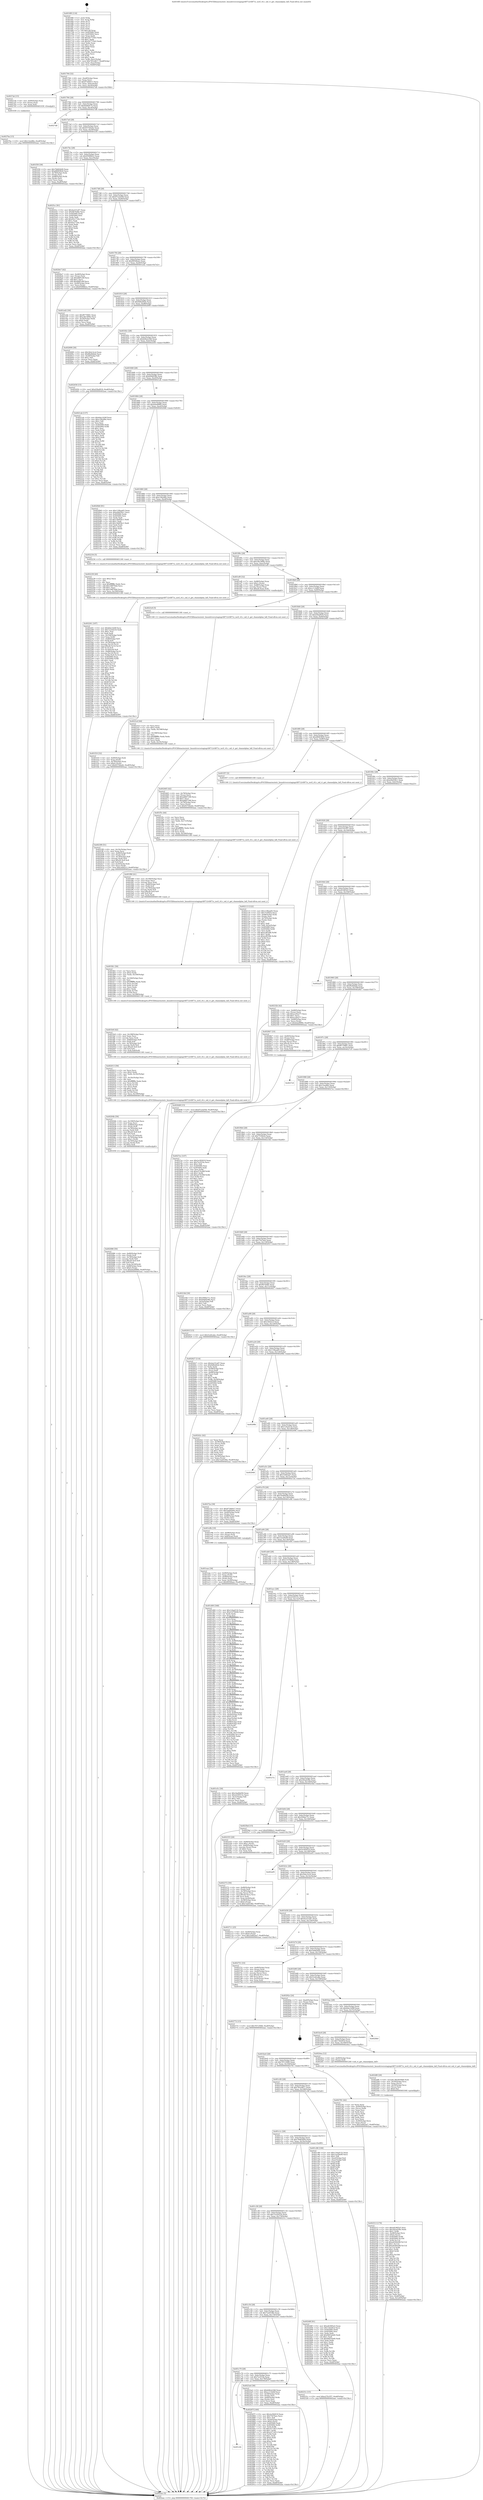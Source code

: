 digraph "0x4016f0" {
  label = "0x4016f0 (/mnt/c/Users/mathe/Desktop/tcc/POCII/binaries/extr_linuxdriversstagingrtl8712rtl871x_ioctl_rtl.c_oid_rt_get_channelplan_hdl_Final-ollvm.out::main(0))"
  labelloc = "t"
  node[shape=record]

  Entry [label="",width=0.3,height=0.3,shape=circle,fillcolor=black,style=filled]
  "0x401764" [label="{
     0x401764 [32]\l
     | [instrs]\l
     &nbsp;&nbsp;0x401764 \<+6\>: mov -0xa8(%rbp),%eax\l
     &nbsp;&nbsp;0x40176a \<+2\>: mov %eax,%ecx\l
     &nbsp;&nbsp;0x40176c \<+6\>: sub $0x87284017,%ecx\l
     &nbsp;&nbsp;0x401772 \<+6\>: mov %eax,-0xbc(%rbp)\l
     &nbsp;&nbsp;0x401778 \<+6\>: mov %ecx,-0xc0(%rbp)\l
     &nbsp;&nbsp;0x40177e \<+6\>: je 00000000004027ab \<main+0x10bb\>\l
  }"]
  "0x4027ab" [label="{
     0x4027ab [15]\l
     | [instrs]\l
     &nbsp;&nbsp;0x4027ab \<+4\>: mov -0x80(%rbp),%rax\l
     &nbsp;&nbsp;0x4027af \<+3\>: mov (%rax),%rax\l
     &nbsp;&nbsp;0x4027b2 \<+3\>: mov %rax,%rdi\l
     &nbsp;&nbsp;0x4027b5 \<+5\>: call 0000000000401030 \<free@plt\>\l
     | [calls]\l
     &nbsp;&nbsp;0x401030 \{1\} (unknown)\l
  }"]
  "0x401784" [label="{
     0x401784 [28]\l
     | [instrs]\l
     &nbsp;&nbsp;0x401784 \<+5\>: jmp 0000000000401789 \<main+0x99\>\l
     &nbsp;&nbsp;0x401789 \<+6\>: mov -0xbc(%rbp),%eax\l
     &nbsp;&nbsp;0x40178f \<+5\>: sub $0x8a6b9c72,%eax\l
     &nbsp;&nbsp;0x401794 \<+6\>: mov %eax,-0xc4(%rbp)\l
     &nbsp;&nbsp;0x40179a \<+6\>: je 00000000004027d8 \<main+0x10e8\>\l
  }"]
  Exit [label="",width=0.3,height=0.3,shape=circle,fillcolor=black,style=filled,peripheries=2]
  "0x4027d8" [label="{
     0x4027d8\l
  }", style=dashed]
  "0x4017a0" [label="{
     0x4017a0 [28]\l
     | [instrs]\l
     &nbsp;&nbsp;0x4017a0 \<+5\>: jmp 00000000004017a5 \<main+0xb5\>\l
     &nbsp;&nbsp;0x4017a5 \<+6\>: mov -0xbc(%rbp),%eax\l
     &nbsp;&nbsp;0x4017ab \<+5\>: sub $0x93744a42,%eax\l
     &nbsp;&nbsp;0x4017b0 \<+6\>: mov %eax,-0xc8(%rbp)\l
     &nbsp;&nbsp;0x4017b6 \<+6\>: je 0000000000401f30 \<main+0x840\>\l
  }"]
  "0x401c8c" [label="{
     0x401c8c\l
  }", style=dashed]
  "0x401f30" [label="{
     0x401f30 [39]\l
     | [instrs]\l
     &nbsp;&nbsp;0x401f30 \<+5\>: mov $0x78d62b09,%eax\l
     &nbsp;&nbsp;0x401f35 \<+5\>: mov $0xd8083829,%ecx\l
     &nbsp;&nbsp;0x401f3a \<+4\>: mov -0x78(%rbp),%rdx\l
     &nbsp;&nbsp;0x401f3e \<+2\>: mov (%rdx),%esi\l
     &nbsp;&nbsp;0x401f40 \<+7\>: mov -0x88(%rbp),%rdx\l
     &nbsp;&nbsp;0x401f47 \<+2\>: cmp (%rdx),%esi\l
     &nbsp;&nbsp;0x401f49 \<+3\>: cmovl %ecx,%eax\l
     &nbsp;&nbsp;0x401f4c \<+6\>: mov %eax,-0xa8(%rbp)\l
     &nbsp;&nbsp;0x401f52 \<+5\>: jmp 0000000000402aac \<main+0x13bc\>\l
  }"]
  "0x4017bc" [label="{
     0x4017bc [28]\l
     | [instrs]\l
     &nbsp;&nbsp;0x4017bc \<+5\>: jmp 00000000004017c1 \<main+0xd1\>\l
     &nbsp;&nbsp;0x4017c1 \<+6\>: mov -0xbc(%rbp),%eax\l
     &nbsp;&nbsp;0x4017c7 \<+5\>: sub $0x9599fdc2,%eax\l
     &nbsp;&nbsp;0x4017cc \<+6\>: mov %eax,-0xcc(%rbp)\l
     &nbsp;&nbsp;0x4017d2 \<+6\>: je 00000000004025cc \<main+0xedc\>\l
  }"]
  "0x40287f" [label="{
     0x40287f [160]\l
     | [instrs]\l
     &nbsp;&nbsp;0x40287f \<+5\>: mov $0x2a392619,%eax\l
     &nbsp;&nbsp;0x402884 \<+5\>: mov $0x7547bee,%ecx\l
     &nbsp;&nbsp;0x402889 \<+2\>: mov $0x1,%dl\l
     &nbsp;&nbsp;0x40288b \<+7\>: mov -0xa0(%rbp),%rsi\l
     &nbsp;&nbsp;0x402892 \<+6\>: movl $0x0,(%rsi)\l
     &nbsp;&nbsp;0x402898 \<+7\>: mov 0x405060,%edi\l
     &nbsp;&nbsp;0x40289f \<+8\>: mov 0x405064,%r8d\l
     &nbsp;&nbsp;0x4028a7 \<+3\>: mov %edi,%r9d\l
     &nbsp;&nbsp;0x4028aa \<+7\>: sub $0xc4714f13,%r9d\l
     &nbsp;&nbsp;0x4028b1 \<+4\>: sub $0x1,%r9d\l
     &nbsp;&nbsp;0x4028b5 \<+7\>: add $0xc4714f13,%r9d\l
     &nbsp;&nbsp;0x4028bc \<+4\>: imul %r9d,%edi\l
     &nbsp;&nbsp;0x4028c0 \<+3\>: and $0x1,%edi\l
     &nbsp;&nbsp;0x4028c3 \<+3\>: cmp $0x0,%edi\l
     &nbsp;&nbsp;0x4028c6 \<+4\>: sete %r10b\l
     &nbsp;&nbsp;0x4028ca \<+4\>: cmp $0xa,%r8d\l
     &nbsp;&nbsp;0x4028ce \<+4\>: setl %r11b\l
     &nbsp;&nbsp;0x4028d2 \<+3\>: mov %r10b,%bl\l
     &nbsp;&nbsp;0x4028d5 \<+3\>: xor $0xff,%bl\l
     &nbsp;&nbsp;0x4028d8 \<+3\>: mov %r11b,%r14b\l
     &nbsp;&nbsp;0x4028db \<+4\>: xor $0xff,%r14b\l
     &nbsp;&nbsp;0x4028df \<+3\>: xor $0x0,%dl\l
     &nbsp;&nbsp;0x4028e2 \<+3\>: mov %bl,%r15b\l
     &nbsp;&nbsp;0x4028e5 \<+4\>: and $0x0,%r15b\l
     &nbsp;&nbsp;0x4028e9 \<+3\>: and %dl,%r10b\l
     &nbsp;&nbsp;0x4028ec \<+3\>: mov %r14b,%r12b\l
     &nbsp;&nbsp;0x4028ef \<+4\>: and $0x0,%r12b\l
     &nbsp;&nbsp;0x4028f3 \<+3\>: and %dl,%r11b\l
     &nbsp;&nbsp;0x4028f6 \<+3\>: or %r10b,%r15b\l
     &nbsp;&nbsp;0x4028f9 \<+3\>: or %r11b,%r12b\l
     &nbsp;&nbsp;0x4028fc \<+3\>: xor %r12b,%r15b\l
     &nbsp;&nbsp;0x4028ff \<+3\>: or %r14b,%bl\l
     &nbsp;&nbsp;0x402902 \<+3\>: xor $0xff,%bl\l
     &nbsp;&nbsp;0x402905 \<+3\>: or $0x0,%dl\l
     &nbsp;&nbsp;0x402908 \<+2\>: and %dl,%bl\l
     &nbsp;&nbsp;0x40290a \<+3\>: or %bl,%r15b\l
     &nbsp;&nbsp;0x40290d \<+4\>: test $0x1,%r15b\l
     &nbsp;&nbsp;0x402911 \<+3\>: cmovne %ecx,%eax\l
     &nbsp;&nbsp;0x402914 \<+6\>: mov %eax,-0xa8(%rbp)\l
     &nbsp;&nbsp;0x40291a \<+5\>: jmp 0000000000402aac \<main+0x13bc\>\l
  }"]
  "0x4025cc" [label="{
     0x4025cc [91]\l
     | [instrs]\l
     &nbsp;&nbsp;0x4025cc \<+5\>: mov $0x4a231e67,%eax\l
     &nbsp;&nbsp;0x4025d1 \<+5\>: mov $0x9b7b48e,%ecx\l
     &nbsp;&nbsp;0x4025d6 \<+7\>: mov 0x405060,%edx\l
     &nbsp;&nbsp;0x4025dd \<+7\>: mov 0x405064,%esi\l
     &nbsp;&nbsp;0x4025e4 \<+2\>: mov %edx,%edi\l
     &nbsp;&nbsp;0x4025e6 \<+6\>: add $0x45e1724c,%edi\l
     &nbsp;&nbsp;0x4025ec \<+3\>: sub $0x1,%edi\l
     &nbsp;&nbsp;0x4025ef \<+6\>: sub $0x45e1724c,%edi\l
     &nbsp;&nbsp;0x4025f5 \<+3\>: imul %edi,%edx\l
     &nbsp;&nbsp;0x4025f8 \<+3\>: and $0x1,%edx\l
     &nbsp;&nbsp;0x4025fb \<+3\>: cmp $0x0,%edx\l
     &nbsp;&nbsp;0x4025fe \<+4\>: sete %r8b\l
     &nbsp;&nbsp;0x402602 \<+3\>: cmp $0xa,%esi\l
     &nbsp;&nbsp;0x402605 \<+4\>: setl %r9b\l
     &nbsp;&nbsp;0x402609 \<+3\>: mov %r8b,%r10b\l
     &nbsp;&nbsp;0x40260c \<+3\>: and %r9b,%r10b\l
     &nbsp;&nbsp;0x40260f \<+3\>: xor %r9b,%r8b\l
     &nbsp;&nbsp;0x402612 \<+3\>: or %r8b,%r10b\l
     &nbsp;&nbsp;0x402615 \<+4\>: test $0x1,%r10b\l
     &nbsp;&nbsp;0x402619 \<+3\>: cmovne %ecx,%eax\l
     &nbsp;&nbsp;0x40261c \<+6\>: mov %eax,-0xa8(%rbp)\l
     &nbsp;&nbsp;0x402622 \<+5\>: jmp 0000000000402aac \<main+0x13bc\>\l
  }"]
  "0x4017d8" [label="{
     0x4017d8 [28]\l
     | [instrs]\l
     &nbsp;&nbsp;0x4017d8 \<+5\>: jmp 00000000004017dd \<main+0xed\>\l
     &nbsp;&nbsp;0x4017dd \<+6\>: mov -0xbc(%rbp),%eax\l
     &nbsp;&nbsp;0x4017e3 \<+5\>: sub $0x97a3a056,%eax\l
     &nbsp;&nbsp;0x4017e8 \<+6\>: mov %eax,-0xd0(%rbp)\l
     &nbsp;&nbsp;0x4017ee \<+6\>: je 00000000004026e7 \<main+0xff7\>\l
  }"]
  "0x4027ba" [label="{
     0x4027ba [15]\l
     | [instrs]\l
     &nbsp;&nbsp;0x4027ba \<+10\>: movl $0x12ee86e,-0xa8(%rbp)\l
     &nbsp;&nbsp;0x4027c4 \<+5\>: jmp 0000000000402aac \<main+0x13bc\>\l
  }"]
  "0x4026e7" [label="{
     0x4026e7 [42]\l
     | [instrs]\l
     &nbsp;&nbsp;0x4026e7 \<+4\>: mov -0x48(%rbp),%rax\l
     &nbsp;&nbsp;0x4026eb \<+2\>: mov (%rax),%ecx\l
     &nbsp;&nbsp;0x4026ed \<+6\>: sub $0xdfdf1e8f,%ecx\l
     &nbsp;&nbsp;0x4026f3 \<+3\>: add $0x1,%ecx\l
     &nbsp;&nbsp;0x4026f6 \<+6\>: add $0xdfdf1e8f,%ecx\l
     &nbsp;&nbsp;0x4026fc \<+4\>: mov -0x48(%rbp),%rax\l
     &nbsp;&nbsp;0x402700 \<+2\>: mov %ecx,(%rax)\l
     &nbsp;&nbsp;0x402702 \<+10\>: movl $0x9599fdc2,-0xa8(%rbp)\l
     &nbsp;&nbsp;0x40270c \<+5\>: jmp 0000000000402aac \<main+0x13bc\>\l
  }"]
  "0x4017f4" [label="{
     0x4017f4 [28]\l
     | [instrs]\l
     &nbsp;&nbsp;0x4017f4 \<+5\>: jmp 00000000004017f9 \<main+0x109\>\l
     &nbsp;&nbsp;0x4017f9 \<+6\>: mov -0xbc(%rbp),%eax\l
     &nbsp;&nbsp;0x4017ff \<+5\>: sub $0x99506aec,%eax\l
     &nbsp;&nbsp;0x401804 \<+6\>: mov %eax,-0xd4(%rbp)\l
     &nbsp;&nbsp;0x40180a \<+6\>: je 0000000000401ed2 \<main+0x7e2\>\l
  }"]
  "0x402772" [label="{
     0x402772 [15]\l
     | [instrs]\l
     &nbsp;&nbsp;0x402772 \<+10\>: movl $0x767c5060,-0xa8(%rbp)\l
     &nbsp;&nbsp;0x40277c \<+5\>: jmp 0000000000402aac \<main+0x13bc\>\l
  }"]
  "0x401ed2" [label="{
     0x401ed2 [30]\l
     | [instrs]\l
     &nbsp;&nbsp;0x401ed2 \<+5\>: mov $0xf8770661,%eax\l
     &nbsp;&nbsp;0x401ed7 \<+5\>: mov $0xc4b1469e,%ecx\l
     &nbsp;&nbsp;0x401edc \<+3\>: mov -0x30(%rbp),%edx\l
     &nbsp;&nbsp;0x401edf \<+3\>: cmp $0x0,%edx\l
     &nbsp;&nbsp;0x401ee2 \<+3\>: cmove %ecx,%eax\l
     &nbsp;&nbsp;0x401ee5 \<+6\>: mov %eax,-0xa8(%rbp)\l
     &nbsp;&nbsp;0x401eeb \<+5\>: jmp 0000000000402aac \<main+0x13bc\>\l
  }"]
  "0x401810" [label="{
     0x401810 [28]\l
     | [instrs]\l
     &nbsp;&nbsp;0x401810 \<+5\>: jmp 0000000000401815 \<main+0x125\>\l
     &nbsp;&nbsp;0x401815 \<+6\>: mov -0xbc(%rbp),%eax\l
     &nbsp;&nbsp;0x40181b \<+5\>: sub $0x9d0af42b,%eax\l
     &nbsp;&nbsp;0x401820 \<+6\>: mov %eax,-0xd8(%rbp)\l
     &nbsp;&nbsp;0x401826 \<+6\>: je 0000000000402699 \<main+0xfa9\>\l
  }"]
  "0x4026d8" [label="{
     0x4026d8 [15]\l
     | [instrs]\l
     &nbsp;&nbsp;0x4026d8 \<+10\>: movl $0x97a3a056,-0xa8(%rbp)\l
     &nbsp;&nbsp;0x4026e2 \<+5\>: jmp 0000000000402aac \<main+0x13bc\>\l
  }"]
  "0x402699" [label="{
     0x402699 [30]\l
     | [instrs]\l
     &nbsp;&nbsp;0x402699 \<+5\>: mov $0x3b4c3ccd,%eax\l
     &nbsp;&nbsp;0x40269e \<+5\>: mov $0xf6e8ddab,%ecx\l
     &nbsp;&nbsp;0x4026a3 \<+3\>: mov -0x29(%rbp),%dl\l
     &nbsp;&nbsp;0x4026a6 \<+3\>: test $0x1,%dl\l
     &nbsp;&nbsp;0x4026a9 \<+3\>: cmovne %ecx,%eax\l
     &nbsp;&nbsp;0x4026ac \<+6\>: mov %eax,-0xa8(%rbp)\l
     &nbsp;&nbsp;0x4026b2 \<+5\>: jmp 0000000000402aac \<main+0x13bc\>\l
  }"]
  "0x40182c" [label="{
     0x40182c [28]\l
     | [instrs]\l
     &nbsp;&nbsp;0x40182c \<+5\>: jmp 0000000000401831 \<main+0x141\>\l
     &nbsp;&nbsp;0x401831 \<+6\>: mov -0xbc(%rbp),%eax\l
     &nbsp;&nbsp;0x401837 \<+5\>: sub $0xb0b2e548,%eax\l
     &nbsp;&nbsp;0x40183c \<+6\>: mov %eax,-0xdc(%rbp)\l
     &nbsp;&nbsp;0x401842 \<+6\>: je 0000000000402456 \<main+0xd66\>\l
  }"]
  "0x402513" [label="{
     0x402513 [170]\l
     | [instrs]\l
     &nbsp;&nbsp;0x402513 \<+5\>: mov $0xe81865a5,%esi\l
     &nbsp;&nbsp;0x402518 \<+5\>: mov $0x282a039e,%edx\l
     &nbsp;&nbsp;0x40251d \<+3\>: mov $0x1,%r8b\l
     &nbsp;&nbsp;0x402520 \<+4\>: mov -0x48(%rbp),%rcx\l
     &nbsp;&nbsp;0x402524 \<+6\>: movl $0x0,(%rcx)\l
     &nbsp;&nbsp;0x40252a \<+8\>: mov 0x405060,%r9d\l
     &nbsp;&nbsp;0x402532 \<+8\>: mov 0x405064,%r10d\l
     &nbsp;&nbsp;0x40253a \<+3\>: mov %r9d,%r11d\l
     &nbsp;&nbsp;0x40253d \<+7\>: sub $0xeb564208,%r11d\l
     &nbsp;&nbsp;0x402544 \<+4\>: sub $0x1,%r11d\l
     &nbsp;&nbsp;0x402548 \<+7\>: add $0xeb564208,%r11d\l
     &nbsp;&nbsp;0x40254f \<+4\>: imul %r11d,%r9d\l
     &nbsp;&nbsp;0x402553 \<+4\>: and $0x1,%r9d\l
     &nbsp;&nbsp;0x402557 \<+4\>: cmp $0x0,%r9d\l
     &nbsp;&nbsp;0x40255b \<+3\>: sete %bl\l
     &nbsp;&nbsp;0x40255e \<+4\>: cmp $0xa,%r10d\l
     &nbsp;&nbsp;0x402562 \<+4\>: setl %r14b\l
     &nbsp;&nbsp;0x402566 \<+3\>: mov %bl,%r15b\l
     &nbsp;&nbsp;0x402569 \<+4\>: xor $0xff,%r15b\l
     &nbsp;&nbsp;0x40256d \<+3\>: mov %r14b,%r12b\l
     &nbsp;&nbsp;0x402570 \<+4\>: xor $0xff,%r12b\l
     &nbsp;&nbsp;0x402574 \<+4\>: xor $0x0,%r8b\l
     &nbsp;&nbsp;0x402578 \<+3\>: mov %r15b,%r13b\l
     &nbsp;&nbsp;0x40257b \<+4\>: and $0x0,%r13b\l
     &nbsp;&nbsp;0x40257f \<+3\>: and %r8b,%bl\l
     &nbsp;&nbsp;0x402582 \<+3\>: mov %r12b,%cl\l
     &nbsp;&nbsp;0x402585 \<+3\>: and $0x0,%cl\l
     &nbsp;&nbsp;0x402588 \<+3\>: and %r8b,%r14b\l
     &nbsp;&nbsp;0x40258b \<+3\>: or %bl,%r13b\l
     &nbsp;&nbsp;0x40258e \<+3\>: or %r14b,%cl\l
     &nbsp;&nbsp;0x402591 \<+3\>: xor %cl,%r13b\l
     &nbsp;&nbsp;0x402594 \<+3\>: or %r12b,%r15b\l
     &nbsp;&nbsp;0x402597 \<+4\>: xor $0xff,%r15b\l
     &nbsp;&nbsp;0x40259b \<+4\>: or $0x0,%r8b\l
     &nbsp;&nbsp;0x40259f \<+3\>: and %r8b,%r15b\l
     &nbsp;&nbsp;0x4025a2 \<+3\>: or %r15b,%r13b\l
     &nbsp;&nbsp;0x4025a5 \<+4\>: test $0x1,%r13b\l
     &nbsp;&nbsp;0x4025a9 \<+3\>: cmovne %edx,%esi\l
     &nbsp;&nbsp;0x4025ac \<+6\>: mov %esi,-0xa8(%rbp)\l
     &nbsp;&nbsp;0x4025b2 \<+6\>: mov %eax,-0x1a0(%rbp)\l
     &nbsp;&nbsp;0x4025b8 \<+5\>: jmp 0000000000402aac \<main+0x13bc\>\l
  }"]
  "0x402456" [label="{
     0x402456 [15]\l
     | [instrs]\l
     &nbsp;&nbsp;0x402456 \<+10\>: movl $0xd3fad918,-0xa8(%rbp)\l
     &nbsp;&nbsp;0x402460 \<+5\>: jmp 0000000000402aac \<main+0x13bc\>\l
  }"]
  "0x401848" [label="{
     0x401848 [28]\l
     | [instrs]\l
     &nbsp;&nbsp;0x401848 \<+5\>: jmp 000000000040184d \<main+0x15d\>\l
     &nbsp;&nbsp;0x40184d \<+6\>: mov -0xbc(%rbp),%eax\l
     &nbsp;&nbsp;0x401853 \<+5\>: sub $0xb0bfd38b,%eax\l
     &nbsp;&nbsp;0x401858 \<+6\>: mov %eax,-0xe0(%rbp)\l
     &nbsp;&nbsp;0x40185e \<+6\>: je 00000000004021ab \<main+0xabb\>\l
  }"]
  "0x4024f6" [label="{
     0x4024f6 [29]\l
     | [instrs]\l
     &nbsp;&nbsp;0x4024f6 \<+10\>: movabs $0x4030b6,%rdi\l
     &nbsp;&nbsp;0x402500 \<+4\>: mov -0x50(%rbp),%rcx\l
     &nbsp;&nbsp;0x402504 \<+2\>: mov %eax,(%rcx)\l
     &nbsp;&nbsp;0x402506 \<+4\>: mov -0x50(%rbp),%rcx\l
     &nbsp;&nbsp;0x40250a \<+2\>: mov (%rcx),%esi\l
     &nbsp;&nbsp;0x40250c \<+2\>: mov $0x0,%al\l
     &nbsp;&nbsp;0x40250e \<+5\>: call 0000000000401040 \<printf@plt\>\l
     | [calls]\l
     &nbsp;&nbsp;0x401040 \{1\} (unknown)\l
  }"]
  "0x4021ab" [label="{
     0x4021ab [137]\l
     | [instrs]\l
     &nbsp;&nbsp;0x4021ab \<+5\>: mov $0x6de1426f,%eax\l
     &nbsp;&nbsp;0x4021b0 \<+5\>: mov $0xc1fb2d0e,%ecx\l
     &nbsp;&nbsp;0x4021b5 \<+2\>: mov $0x1,%dl\l
     &nbsp;&nbsp;0x4021b7 \<+2\>: xor %esi,%esi\l
     &nbsp;&nbsp;0x4021b9 \<+7\>: mov 0x405060,%edi\l
     &nbsp;&nbsp;0x4021c0 \<+8\>: mov 0x405064,%r8d\l
     &nbsp;&nbsp;0x4021c8 \<+3\>: sub $0x1,%esi\l
     &nbsp;&nbsp;0x4021cb \<+3\>: mov %edi,%r9d\l
     &nbsp;&nbsp;0x4021ce \<+3\>: add %esi,%r9d\l
     &nbsp;&nbsp;0x4021d1 \<+4\>: imul %r9d,%edi\l
     &nbsp;&nbsp;0x4021d5 \<+3\>: and $0x1,%edi\l
     &nbsp;&nbsp;0x4021d8 \<+3\>: cmp $0x0,%edi\l
     &nbsp;&nbsp;0x4021db \<+4\>: sete %r10b\l
     &nbsp;&nbsp;0x4021df \<+4\>: cmp $0xa,%r8d\l
     &nbsp;&nbsp;0x4021e3 \<+4\>: setl %r11b\l
     &nbsp;&nbsp;0x4021e7 \<+3\>: mov %r10b,%bl\l
     &nbsp;&nbsp;0x4021ea \<+3\>: xor $0xff,%bl\l
     &nbsp;&nbsp;0x4021ed \<+3\>: mov %r11b,%r14b\l
     &nbsp;&nbsp;0x4021f0 \<+4\>: xor $0xff,%r14b\l
     &nbsp;&nbsp;0x4021f4 \<+3\>: xor $0x0,%dl\l
     &nbsp;&nbsp;0x4021f7 \<+3\>: mov %bl,%r15b\l
     &nbsp;&nbsp;0x4021fa \<+4\>: and $0x0,%r15b\l
     &nbsp;&nbsp;0x4021fe \<+3\>: and %dl,%r10b\l
     &nbsp;&nbsp;0x402201 \<+3\>: mov %r14b,%r12b\l
     &nbsp;&nbsp;0x402204 \<+4\>: and $0x0,%r12b\l
     &nbsp;&nbsp;0x402208 \<+3\>: and %dl,%r11b\l
     &nbsp;&nbsp;0x40220b \<+3\>: or %r10b,%r15b\l
     &nbsp;&nbsp;0x40220e \<+3\>: or %r11b,%r12b\l
     &nbsp;&nbsp;0x402211 \<+3\>: xor %r12b,%r15b\l
     &nbsp;&nbsp;0x402214 \<+3\>: or %r14b,%bl\l
     &nbsp;&nbsp;0x402217 \<+3\>: xor $0xff,%bl\l
     &nbsp;&nbsp;0x40221a \<+3\>: or $0x0,%dl\l
     &nbsp;&nbsp;0x40221d \<+2\>: and %dl,%bl\l
     &nbsp;&nbsp;0x40221f \<+3\>: or %bl,%r15b\l
     &nbsp;&nbsp;0x402222 \<+4\>: test $0x1,%r15b\l
     &nbsp;&nbsp;0x402226 \<+3\>: cmovne %ecx,%eax\l
     &nbsp;&nbsp;0x402229 \<+6\>: mov %eax,-0xa8(%rbp)\l
     &nbsp;&nbsp;0x40222f \<+5\>: jmp 0000000000402aac \<main+0x13bc\>\l
  }"]
  "0x401864" [label="{
     0x401864 [28]\l
     | [instrs]\l
     &nbsp;&nbsp;0x401864 \<+5\>: jmp 0000000000401869 \<main+0x179\>\l
     &nbsp;&nbsp;0x401869 \<+6\>: mov -0xbc(%rbp),%eax\l
     &nbsp;&nbsp;0x40186f \<+5\>: sub $0xb4a99f60,%eax\l
     &nbsp;&nbsp;0x401874 \<+6\>: mov %eax,-0xe4(%rbp)\l
     &nbsp;&nbsp;0x40187a \<+6\>: je 00000000004020b8 \<main+0x9c8\>\l
  }"]
  "0x4023f9" [label="{
     0x4023f9 [51]\l
     | [instrs]\l
     &nbsp;&nbsp;0x4023f9 \<+6\>: mov -0x19c(%rbp),%ecx\l
     &nbsp;&nbsp;0x4023ff \<+3\>: imul %eax,%ecx\l
     &nbsp;&nbsp;0x402402 \<+4\>: mov -0x80(%rbp),%rdi\l
     &nbsp;&nbsp;0x402406 \<+3\>: mov (%rdi),%rdi\l
     &nbsp;&nbsp;0x402409 \<+4\>: mov -0x78(%rbp),%r8\l
     &nbsp;&nbsp;0x40240d \<+3\>: movslq (%r8),%r8\l
     &nbsp;&nbsp;0x402410 \<+4\>: imul $0x28,%r8,%r8\l
     &nbsp;&nbsp;0x402414 \<+3\>: add %r8,%rdi\l
     &nbsp;&nbsp;0x402417 \<+4\>: mov 0x20(%rdi),%rdi\l
     &nbsp;&nbsp;0x40241b \<+2\>: mov %ecx,(%rdi)\l
     &nbsp;&nbsp;0x40241d \<+10\>: movl $0xc4442c3,-0xa8(%rbp)\l
     &nbsp;&nbsp;0x402427 \<+5\>: jmp 0000000000402aac \<main+0x13bc\>\l
  }"]
  "0x4020b8" [label="{
     0x4020b8 [91]\l
     | [instrs]\l
     &nbsp;&nbsp;0x4020b8 \<+5\>: mov $0x119baa83,%eax\l
     &nbsp;&nbsp;0x4020bd \<+5\>: mov $0xe0b059c1,%ecx\l
     &nbsp;&nbsp;0x4020c2 \<+7\>: mov 0x405060,%edx\l
     &nbsp;&nbsp;0x4020c9 \<+7\>: mov 0x405064,%esi\l
     &nbsp;&nbsp;0x4020d0 \<+2\>: mov %edx,%edi\l
     &nbsp;&nbsp;0x4020d2 \<+6\>: sub $0x14b85bc1,%edi\l
     &nbsp;&nbsp;0x4020d8 \<+3\>: sub $0x1,%edi\l
     &nbsp;&nbsp;0x4020db \<+6\>: add $0x14b85bc1,%edi\l
     &nbsp;&nbsp;0x4020e1 \<+3\>: imul %edi,%edx\l
     &nbsp;&nbsp;0x4020e4 \<+3\>: and $0x1,%edx\l
     &nbsp;&nbsp;0x4020e7 \<+3\>: cmp $0x0,%edx\l
     &nbsp;&nbsp;0x4020ea \<+4\>: sete %r8b\l
     &nbsp;&nbsp;0x4020ee \<+3\>: cmp $0xa,%esi\l
     &nbsp;&nbsp;0x4020f1 \<+4\>: setl %r9b\l
     &nbsp;&nbsp;0x4020f5 \<+3\>: mov %r8b,%r10b\l
     &nbsp;&nbsp;0x4020f8 \<+3\>: and %r9b,%r10b\l
     &nbsp;&nbsp;0x4020fb \<+3\>: xor %r9b,%r8b\l
     &nbsp;&nbsp;0x4020fe \<+3\>: or %r8b,%r10b\l
     &nbsp;&nbsp;0x402101 \<+4\>: test $0x1,%r10b\l
     &nbsp;&nbsp;0x402105 \<+3\>: cmovne %ecx,%eax\l
     &nbsp;&nbsp;0x402108 \<+6\>: mov %eax,-0xa8(%rbp)\l
     &nbsp;&nbsp;0x40210e \<+5\>: jmp 0000000000402aac \<main+0x13bc\>\l
  }"]
  "0x401880" [label="{
     0x401880 [28]\l
     | [instrs]\l
     &nbsp;&nbsp;0x401880 \<+5\>: jmp 0000000000401885 \<main+0x195\>\l
     &nbsp;&nbsp;0x401885 \<+6\>: mov -0xbc(%rbp),%eax\l
     &nbsp;&nbsp;0x40188b \<+5\>: sub $0xc1fb2d0e,%eax\l
     &nbsp;&nbsp;0x401890 \<+6\>: mov %eax,-0xe8(%rbp)\l
     &nbsp;&nbsp;0x401896 \<+6\>: je 0000000000402234 \<main+0xb44\>\l
  }"]
  "0x4023cd" [label="{
     0x4023cd [44]\l
     | [instrs]\l
     &nbsp;&nbsp;0x4023cd \<+2\>: xor %ecx,%ecx\l
     &nbsp;&nbsp;0x4023cf \<+5\>: mov $0x2,%edx\l
     &nbsp;&nbsp;0x4023d4 \<+6\>: mov %edx,-0x198(%rbp)\l
     &nbsp;&nbsp;0x4023da \<+1\>: cltd\l
     &nbsp;&nbsp;0x4023db \<+6\>: mov -0x198(%rbp),%esi\l
     &nbsp;&nbsp;0x4023e1 \<+2\>: idiv %esi\l
     &nbsp;&nbsp;0x4023e3 \<+6\>: imul $0xfffffffe,%edx,%edx\l
     &nbsp;&nbsp;0x4023e9 \<+3\>: sub $0x1,%ecx\l
     &nbsp;&nbsp;0x4023ec \<+2\>: sub %ecx,%edx\l
     &nbsp;&nbsp;0x4023ee \<+6\>: mov %edx,-0x19c(%rbp)\l
     &nbsp;&nbsp;0x4023f4 \<+5\>: call 0000000000401160 \<next_i\>\l
     | [calls]\l
     &nbsp;&nbsp;0x401160 \{1\} (/mnt/c/Users/mathe/Desktop/tcc/POCII/binaries/extr_linuxdriversstagingrtl8712rtl871x_ioctl_rtl.c_oid_rt_get_channelplan_hdl_Final-ollvm.out::next_i)\l
  }"]
  "0x402234" [label="{
     0x402234 [5]\l
     | [instrs]\l
     &nbsp;&nbsp;0x402234 \<+5\>: call 0000000000401160 \<next_i\>\l
     | [calls]\l
     &nbsp;&nbsp;0x401160 \{1\} (/mnt/c/Users/mathe/Desktop/tcc/POCII/binaries/extr_linuxdriversstagingrtl8712rtl871x_ioctl_rtl.c_oid_rt_get_channelplan_hdl_Final-ollvm.out::next_i)\l
  }"]
  "0x40189c" [label="{
     0x40189c [28]\l
     | [instrs]\l
     &nbsp;&nbsp;0x40189c \<+5\>: jmp 00000000004018a1 \<main+0x1b1\>\l
     &nbsp;&nbsp;0x4018a1 \<+6\>: mov -0xbc(%rbp),%eax\l
     &nbsp;&nbsp;0x4018a7 \<+5\>: sub $0xc4b1469e,%eax\l
     &nbsp;&nbsp;0x4018ac \<+6\>: mov %eax,-0xec(%rbp)\l
     &nbsp;&nbsp;0x4018b2 \<+6\>: je 0000000000401ef0 \<main+0x800\>\l
  }"]
  "0x401c70" [label="{
     0x401c70 [28]\l
     | [instrs]\l
     &nbsp;&nbsp;0x401c70 \<+5\>: jmp 0000000000401c75 \<main+0x585\>\l
     &nbsp;&nbsp;0x401c75 \<+6\>: mov -0xbc(%rbp),%eax\l
     &nbsp;&nbsp;0x401c7b \<+5\>: sub $0x7ecf31fa,%eax\l
     &nbsp;&nbsp;0x401c80 \<+6\>: mov %eax,-0x178(%rbp)\l
     &nbsp;&nbsp;0x401c86 \<+6\>: je 000000000040287f \<main+0x118f\>\l
  }"]
  "0x401ef0" [label="{
     0x401ef0 [32]\l
     | [instrs]\l
     &nbsp;&nbsp;0x401ef0 \<+7\>: mov -0x88(%rbp),%rax\l
     &nbsp;&nbsp;0x401ef7 \<+6\>: movl $0x1,(%rax)\l
     &nbsp;&nbsp;0x401efd \<+7\>: mov -0x88(%rbp),%rax\l
     &nbsp;&nbsp;0x401f04 \<+3\>: movslq (%rax),%rax\l
     &nbsp;&nbsp;0x401f07 \<+4\>: imul $0x28,%rax,%rdi\l
     &nbsp;&nbsp;0x401f0b \<+5\>: call 0000000000401050 \<malloc@plt\>\l
     | [calls]\l
     &nbsp;&nbsp;0x401050 \{1\} (unknown)\l
  }"]
  "0x4018b8" [label="{
     0x4018b8 [28]\l
     | [instrs]\l
     &nbsp;&nbsp;0x4018b8 \<+5\>: jmp 00000000004018bd \<main+0x1cd\>\l
     &nbsp;&nbsp;0x4018bd \<+6\>: mov -0xbc(%rbp),%eax\l
     &nbsp;&nbsp;0x4018c3 \<+5\>: sub $0xcc114d4f,%eax\l
     &nbsp;&nbsp;0x4018c8 \<+6\>: mov %eax,-0xf0(%rbp)\l
     &nbsp;&nbsp;0x4018ce \<+6\>: je 00000000004023c8 \<main+0xcd8\>\l
  }"]
  "0x4023a4" [label="{
     0x4023a4 [36]\l
     | [instrs]\l
     &nbsp;&nbsp;0x4023a4 \<+5\>: mov $0xb0b2e548,%eax\l
     &nbsp;&nbsp;0x4023a9 \<+5\>: mov $0xcc114d4f,%ecx\l
     &nbsp;&nbsp;0x4023ae \<+4\>: mov -0x58(%rbp),%rdx\l
     &nbsp;&nbsp;0x4023b2 \<+2\>: mov (%rdx),%esi\l
     &nbsp;&nbsp;0x4023b4 \<+4\>: mov -0x60(%rbp),%rdx\l
     &nbsp;&nbsp;0x4023b8 \<+2\>: cmp (%rdx),%esi\l
     &nbsp;&nbsp;0x4023ba \<+3\>: cmovl %ecx,%eax\l
     &nbsp;&nbsp;0x4023bd \<+6\>: mov %eax,-0xa8(%rbp)\l
     &nbsp;&nbsp;0x4023c3 \<+5\>: jmp 0000000000402aac \<main+0x13bc\>\l
  }"]
  "0x4023c8" [label="{
     0x4023c8 [5]\l
     | [instrs]\l
     &nbsp;&nbsp;0x4023c8 \<+5\>: call 0000000000401160 \<next_i\>\l
     | [calls]\l
     &nbsp;&nbsp;0x401160 \{1\} (/mnt/c/Users/mathe/Desktop/tcc/POCII/binaries/extr_linuxdriversstagingrtl8712rtl871x_ioctl_rtl.c_oid_rt_get_channelplan_hdl_Final-ollvm.out::next_i)\l
  }"]
  "0x4018d4" [label="{
     0x4018d4 [28]\l
     | [instrs]\l
     &nbsp;&nbsp;0x4018d4 \<+5\>: jmp 00000000004018d9 \<main+0x1e9\>\l
     &nbsp;&nbsp;0x4018d9 \<+6\>: mov -0xbc(%rbp),%eax\l
     &nbsp;&nbsp;0x4018df \<+5\>: sub $0xd3fad918,%eax\l
     &nbsp;&nbsp;0x4018e4 \<+6\>: mov %eax,-0xf4(%rbp)\l
     &nbsp;&nbsp;0x4018ea \<+6\>: je 0000000000402465 \<main+0xd75\>\l
  }"]
  "0x402372" [label="{
     0x402372 [50]\l
     | [instrs]\l
     &nbsp;&nbsp;0x402372 \<+4\>: mov -0x80(%rbp),%rdi\l
     &nbsp;&nbsp;0x402376 \<+3\>: mov (%rdi),%rdi\l
     &nbsp;&nbsp;0x402379 \<+4\>: mov -0x78(%rbp),%rcx\l
     &nbsp;&nbsp;0x40237d \<+3\>: movslq (%rcx),%rcx\l
     &nbsp;&nbsp;0x402380 \<+4\>: imul $0x28,%rcx,%rcx\l
     &nbsp;&nbsp;0x402384 \<+3\>: add %rcx,%rdi\l
     &nbsp;&nbsp;0x402387 \<+4\>: mov %rax,0x20(%rdi)\l
     &nbsp;&nbsp;0x40238b \<+4\>: mov -0x58(%rbp),%rax\l
     &nbsp;&nbsp;0x40238f \<+6\>: movl $0x0,(%rax)\l
     &nbsp;&nbsp;0x402395 \<+10\>: movl $0x7ea05382,-0xa8(%rbp)\l
     &nbsp;&nbsp;0x40239f \<+5\>: jmp 0000000000402aac \<main+0x13bc\>\l
  }"]
  "0x402465" [label="{
     0x402465 [42]\l
     | [instrs]\l
     &nbsp;&nbsp;0x402465 \<+4\>: mov -0x78(%rbp),%rax\l
     &nbsp;&nbsp;0x402469 \<+2\>: mov (%rax),%ecx\l
     &nbsp;&nbsp;0x40246b \<+6\>: add $0xa8db7c68,%ecx\l
     &nbsp;&nbsp;0x402471 \<+3\>: add $0x1,%ecx\l
     &nbsp;&nbsp;0x402474 \<+6\>: sub $0xa8db7c68,%ecx\l
     &nbsp;&nbsp;0x40247a \<+4\>: mov -0x78(%rbp),%rax\l
     &nbsp;&nbsp;0x40247e \<+2\>: mov %ecx,(%rax)\l
     &nbsp;&nbsp;0x402480 \<+10\>: movl $0x93744a42,-0xa8(%rbp)\l
     &nbsp;&nbsp;0x40248a \<+5\>: jmp 0000000000402aac \<main+0x13bc\>\l
  }"]
  "0x4018f0" [label="{
     0x4018f0 [28]\l
     | [instrs]\l
     &nbsp;&nbsp;0x4018f0 \<+5\>: jmp 00000000004018f5 \<main+0x205\>\l
     &nbsp;&nbsp;0x4018f5 \<+6\>: mov -0xbc(%rbp),%eax\l
     &nbsp;&nbsp;0x4018fb \<+5\>: sub $0xd8083829,%eax\l
     &nbsp;&nbsp;0x401900 \<+6\>: mov %eax,-0xf8(%rbp)\l
     &nbsp;&nbsp;0x401906 \<+6\>: je 0000000000401f57 \<main+0x867\>\l
  }"]
  "0x401c54" [label="{
     0x401c54 [28]\l
     | [instrs]\l
     &nbsp;&nbsp;0x401c54 \<+5\>: jmp 0000000000401c59 \<main+0x569\>\l
     &nbsp;&nbsp;0x401c59 \<+6\>: mov -0xbc(%rbp),%eax\l
     &nbsp;&nbsp;0x401c5f \<+5\>: sub $0x7ea05382,%eax\l
     &nbsp;&nbsp;0x401c64 \<+6\>: mov %eax,-0x174(%rbp)\l
     &nbsp;&nbsp;0x401c6a \<+6\>: je 00000000004023a4 \<main+0xcb4\>\l
  }"]
  "0x401f57" [label="{
     0x401f57 [5]\l
     | [instrs]\l
     &nbsp;&nbsp;0x401f57 \<+5\>: call 0000000000401160 \<next_i\>\l
     | [calls]\l
     &nbsp;&nbsp;0x401160 \{1\} (/mnt/c/Users/mathe/Desktop/tcc/POCII/binaries/extr_linuxdriversstagingrtl8712rtl871x_ioctl_rtl.c_oid_rt_get_channelplan_hdl_Final-ollvm.out::next_i)\l
  }"]
  "0x40190c" [label="{
     0x40190c [28]\l
     | [instrs]\l
     &nbsp;&nbsp;0x40190c \<+5\>: jmp 0000000000401911 \<main+0x221\>\l
     &nbsp;&nbsp;0x401911 \<+6\>: mov -0xbc(%rbp),%eax\l
     &nbsp;&nbsp;0x401917 \<+5\>: sub $0xe0b059c1,%eax\l
     &nbsp;&nbsp;0x40191c \<+6\>: mov %eax,-0xfc(%rbp)\l
     &nbsp;&nbsp;0x401922 \<+6\>: je 0000000000402113 \<main+0xa23\>\l
  }"]
  "0x40231c" [label="{
     0x40231c [15]\l
     | [instrs]\l
     &nbsp;&nbsp;0x40231c \<+10\>: movl $0xe27b1f57,-0xa8(%rbp)\l
     &nbsp;&nbsp;0x402326 \<+5\>: jmp 0000000000402aac \<main+0x13bc\>\l
  }"]
  "0x402113" [label="{
     0x402113 [122]\l
     | [instrs]\l
     &nbsp;&nbsp;0x402113 \<+5\>: mov $0x119baa83,%eax\l
     &nbsp;&nbsp;0x402118 \<+5\>: mov $0x7539dcb,%ecx\l
     &nbsp;&nbsp;0x40211d \<+4\>: mov -0x68(%rbp),%rdx\l
     &nbsp;&nbsp;0x402121 \<+2\>: mov (%rdx),%esi\l
     &nbsp;&nbsp;0x402123 \<+4\>: mov -0x70(%rbp),%rdx\l
     &nbsp;&nbsp;0x402127 \<+2\>: cmp (%rdx),%esi\l
     &nbsp;&nbsp;0x402129 \<+4\>: setl %dil\l
     &nbsp;&nbsp;0x40212d \<+4\>: and $0x1,%dil\l
     &nbsp;&nbsp;0x402131 \<+4\>: mov %dil,-0x2a(%rbp)\l
     &nbsp;&nbsp;0x402135 \<+7\>: mov 0x405060,%esi\l
     &nbsp;&nbsp;0x40213c \<+8\>: mov 0x405064,%r8d\l
     &nbsp;&nbsp;0x402144 \<+3\>: mov %esi,%r9d\l
     &nbsp;&nbsp;0x402147 \<+7\>: add $0xecff3586,%r9d\l
     &nbsp;&nbsp;0x40214e \<+4\>: sub $0x1,%r9d\l
     &nbsp;&nbsp;0x402152 \<+7\>: sub $0xecff3586,%r9d\l
     &nbsp;&nbsp;0x402159 \<+4\>: imul %r9d,%esi\l
     &nbsp;&nbsp;0x40215d \<+3\>: and $0x1,%esi\l
     &nbsp;&nbsp;0x402160 \<+3\>: cmp $0x0,%esi\l
     &nbsp;&nbsp;0x402163 \<+4\>: sete %dil\l
     &nbsp;&nbsp;0x402167 \<+4\>: cmp $0xa,%r8d\l
     &nbsp;&nbsp;0x40216b \<+4\>: setl %r10b\l
     &nbsp;&nbsp;0x40216f \<+3\>: mov %dil,%r11b\l
     &nbsp;&nbsp;0x402172 \<+3\>: and %r10b,%r11b\l
     &nbsp;&nbsp;0x402175 \<+3\>: xor %r10b,%dil\l
     &nbsp;&nbsp;0x402178 \<+3\>: or %dil,%r11b\l
     &nbsp;&nbsp;0x40217b \<+4\>: test $0x1,%r11b\l
     &nbsp;&nbsp;0x40217f \<+3\>: cmovne %ecx,%eax\l
     &nbsp;&nbsp;0x402182 \<+6\>: mov %eax,-0xa8(%rbp)\l
     &nbsp;&nbsp;0x402188 \<+5\>: jmp 0000000000402aac \<main+0x13bc\>\l
  }"]
  "0x401928" [label="{
     0x401928 [28]\l
     | [instrs]\l
     &nbsp;&nbsp;0x401928 \<+5\>: jmp 000000000040192d \<main+0x23d\>\l
     &nbsp;&nbsp;0x40192d \<+6\>: mov -0xbc(%rbp),%eax\l
     &nbsp;&nbsp;0x401933 \<+5\>: sub $0xe27b1f57,%eax\l
     &nbsp;&nbsp;0x401938 \<+6\>: mov %eax,-0x100(%rbp)\l
     &nbsp;&nbsp;0x40193e \<+6\>: je 000000000040232b \<main+0xc3b\>\l
  }"]
  "0x401c38" [label="{
     0x401c38 [28]\l
     | [instrs]\l
     &nbsp;&nbsp;0x401c38 \<+5\>: jmp 0000000000401c3d \<main+0x54d\>\l
     &nbsp;&nbsp;0x401c3d \<+6\>: mov -0xbc(%rbp),%eax\l
     &nbsp;&nbsp;0x401c43 \<+5\>: sub $0x7a320216,%eax\l
     &nbsp;&nbsp;0x401c48 \<+6\>: mov %eax,-0x170(%rbp)\l
     &nbsp;&nbsp;0x401c4e \<+6\>: je 000000000040231c \<main+0xc2c\>\l
  }"]
  "0x40232b" [label="{
     0x40232b [42]\l
     | [instrs]\l
     &nbsp;&nbsp;0x40232b \<+4\>: mov -0x68(%rbp),%rax\l
     &nbsp;&nbsp;0x40232f \<+2\>: mov (%rax),%ecx\l
     &nbsp;&nbsp;0x402331 \<+6\>: add $0xec29a277,%ecx\l
     &nbsp;&nbsp;0x402337 \<+3\>: add $0x1,%ecx\l
     &nbsp;&nbsp;0x40233a \<+6\>: sub $0xec29a277,%ecx\l
     &nbsp;&nbsp;0x402340 \<+4\>: mov -0x68(%rbp),%rax\l
     &nbsp;&nbsp;0x402344 \<+2\>: mov %ecx,(%rax)\l
     &nbsp;&nbsp;0x402346 \<+10\>: movl $0xb4a99f60,-0xa8(%rbp)\l
     &nbsp;&nbsp;0x402350 \<+5\>: jmp 0000000000402aac \<main+0x13bc\>\l
  }"]
  "0x401944" [label="{
     0x401944 [28]\l
     | [instrs]\l
     &nbsp;&nbsp;0x401944 \<+5\>: jmp 0000000000401949 \<main+0x259\>\l
     &nbsp;&nbsp;0x401949 \<+6\>: mov -0xbc(%rbp),%eax\l
     &nbsp;&nbsp;0x40194f \<+5\>: sub $0xe81865a5,%eax\l
     &nbsp;&nbsp;0x401954 \<+6\>: mov %eax,-0x104(%rbp)\l
     &nbsp;&nbsp;0x40195a \<+6\>: je 0000000000402a25 \<main+0x1335\>\l
  }"]
  "0x40248f" [label="{
     0x40248f [91]\l
     | [instrs]\l
     &nbsp;&nbsp;0x40248f \<+5\>: mov $0xe81865a5,%eax\l
     &nbsp;&nbsp;0x402494 \<+5\>: mov $0x72fe4f1d,%ecx\l
     &nbsp;&nbsp;0x402499 \<+7\>: mov 0x405060,%edx\l
     &nbsp;&nbsp;0x4024a0 \<+7\>: mov 0x405064,%esi\l
     &nbsp;&nbsp;0x4024a7 \<+2\>: mov %edx,%edi\l
     &nbsp;&nbsp;0x4024a9 \<+6\>: add $0x9463eb40,%edi\l
     &nbsp;&nbsp;0x4024af \<+3\>: sub $0x1,%edi\l
     &nbsp;&nbsp;0x4024b2 \<+6\>: sub $0x9463eb40,%edi\l
     &nbsp;&nbsp;0x4024b8 \<+3\>: imul %edi,%edx\l
     &nbsp;&nbsp;0x4024bb \<+3\>: and $0x1,%edx\l
     &nbsp;&nbsp;0x4024be \<+3\>: cmp $0x0,%edx\l
     &nbsp;&nbsp;0x4024c1 \<+4\>: sete %r8b\l
     &nbsp;&nbsp;0x4024c5 \<+3\>: cmp $0xa,%esi\l
     &nbsp;&nbsp;0x4024c8 \<+4\>: setl %r9b\l
     &nbsp;&nbsp;0x4024cc \<+3\>: mov %r8b,%r10b\l
     &nbsp;&nbsp;0x4024cf \<+3\>: and %r9b,%r10b\l
     &nbsp;&nbsp;0x4024d2 \<+3\>: xor %r9b,%r8b\l
     &nbsp;&nbsp;0x4024d5 \<+3\>: or %r8b,%r10b\l
     &nbsp;&nbsp;0x4024d8 \<+4\>: test $0x1,%r10b\l
     &nbsp;&nbsp;0x4024dc \<+3\>: cmovne %ecx,%eax\l
     &nbsp;&nbsp;0x4024df \<+6\>: mov %eax,-0xa8(%rbp)\l
     &nbsp;&nbsp;0x4024e5 \<+5\>: jmp 0000000000402aac \<main+0x13bc\>\l
  }"]
  "0x402a25" [label="{
     0x402a25\l
  }", style=dashed]
  "0x401960" [label="{
     0x401960 [28]\l
     | [instrs]\l
     &nbsp;&nbsp;0x401960 \<+5\>: jmp 0000000000401965 \<main+0x275\>\l
     &nbsp;&nbsp;0x401965 \<+6\>: mov -0xbc(%rbp),%eax\l
     &nbsp;&nbsp;0x40196b \<+5\>: sub $0xf6e8ddab,%eax\l
     &nbsp;&nbsp;0x401970 \<+6\>: mov %eax,-0x108(%rbp)\l
     &nbsp;&nbsp;0x401976 \<+6\>: je 00000000004026b7 \<main+0xfc7\>\l
  }"]
  "0x402261" [label="{
     0x402261 [187]\l
     | [instrs]\l
     &nbsp;&nbsp;0x402261 \<+5\>: mov $0x6de1426f,%ecx\l
     &nbsp;&nbsp;0x402266 \<+5\>: mov $0x7a320216,%edx\l
     &nbsp;&nbsp;0x40226b \<+3\>: mov $0x1,%sil\l
     &nbsp;&nbsp;0x40226e \<+2\>: xor %edi,%edi\l
     &nbsp;&nbsp;0x402270 \<+7\>: mov -0x194(%rbp),%r8d\l
     &nbsp;&nbsp;0x402277 \<+4\>: imul %eax,%r8d\l
     &nbsp;&nbsp;0x40227b \<+4\>: mov -0x80(%rbp),%r9\l
     &nbsp;&nbsp;0x40227f \<+3\>: mov (%r9),%r9\l
     &nbsp;&nbsp;0x402282 \<+4\>: mov -0x78(%rbp),%r10\l
     &nbsp;&nbsp;0x402286 \<+3\>: movslq (%r10),%r10\l
     &nbsp;&nbsp;0x402289 \<+4\>: imul $0x28,%r10,%r10\l
     &nbsp;&nbsp;0x40228d \<+3\>: add %r10,%r9\l
     &nbsp;&nbsp;0x402290 \<+4\>: mov 0x18(%r9),%r9\l
     &nbsp;&nbsp;0x402294 \<+4\>: mov -0x68(%rbp),%r10\l
     &nbsp;&nbsp;0x402298 \<+3\>: movslq (%r10),%r10\l
     &nbsp;&nbsp;0x40229b \<+4\>: mov %r8d,(%r9,%r10,4)\l
     &nbsp;&nbsp;0x40229f \<+7\>: mov 0x405060,%eax\l
     &nbsp;&nbsp;0x4022a6 \<+8\>: mov 0x405064,%r8d\l
     &nbsp;&nbsp;0x4022ae \<+3\>: sub $0x1,%edi\l
     &nbsp;&nbsp;0x4022b1 \<+3\>: mov %eax,%r11d\l
     &nbsp;&nbsp;0x4022b4 \<+3\>: add %edi,%r11d\l
     &nbsp;&nbsp;0x4022b7 \<+4\>: imul %r11d,%eax\l
     &nbsp;&nbsp;0x4022bb \<+3\>: and $0x1,%eax\l
     &nbsp;&nbsp;0x4022be \<+3\>: cmp $0x0,%eax\l
     &nbsp;&nbsp;0x4022c1 \<+3\>: sete %bl\l
     &nbsp;&nbsp;0x4022c4 \<+4\>: cmp $0xa,%r8d\l
     &nbsp;&nbsp;0x4022c8 \<+4\>: setl %r14b\l
     &nbsp;&nbsp;0x4022cc \<+3\>: mov %bl,%r15b\l
     &nbsp;&nbsp;0x4022cf \<+4\>: xor $0xff,%r15b\l
     &nbsp;&nbsp;0x4022d3 \<+3\>: mov %r14b,%r12b\l
     &nbsp;&nbsp;0x4022d6 \<+4\>: xor $0xff,%r12b\l
     &nbsp;&nbsp;0x4022da \<+4\>: xor $0x0,%sil\l
     &nbsp;&nbsp;0x4022de \<+3\>: mov %r15b,%r13b\l
     &nbsp;&nbsp;0x4022e1 \<+4\>: and $0x0,%r13b\l
     &nbsp;&nbsp;0x4022e5 \<+3\>: and %sil,%bl\l
     &nbsp;&nbsp;0x4022e8 \<+3\>: mov %r12b,%al\l
     &nbsp;&nbsp;0x4022eb \<+2\>: and $0x0,%al\l
     &nbsp;&nbsp;0x4022ed \<+3\>: and %sil,%r14b\l
     &nbsp;&nbsp;0x4022f0 \<+3\>: or %bl,%r13b\l
     &nbsp;&nbsp;0x4022f3 \<+3\>: or %r14b,%al\l
     &nbsp;&nbsp;0x4022f6 \<+3\>: xor %al,%r13b\l
     &nbsp;&nbsp;0x4022f9 \<+3\>: or %r12b,%r15b\l
     &nbsp;&nbsp;0x4022fc \<+4\>: xor $0xff,%r15b\l
     &nbsp;&nbsp;0x402300 \<+4\>: or $0x0,%sil\l
     &nbsp;&nbsp;0x402304 \<+3\>: and %sil,%r15b\l
     &nbsp;&nbsp;0x402307 \<+3\>: or %r15b,%r13b\l
     &nbsp;&nbsp;0x40230a \<+4\>: test $0x1,%r13b\l
     &nbsp;&nbsp;0x40230e \<+3\>: cmovne %edx,%ecx\l
     &nbsp;&nbsp;0x402311 \<+6\>: mov %ecx,-0xa8(%rbp)\l
     &nbsp;&nbsp;0x402317 \<+5\>: jmp 0000000000402aac \<main+0x13bc\>\l
  }"]
  "0x4026b7" [label="{
     0x4026b7 [33]\l
     | [instrs]\l
     &nbsp;&nbsp;0x4026b7 \<+4\>: mov -0x80(%rbp),%rax\l
     &nbsp;&nbsp;0x4026bb \<+3\>: mov (%rax),%rax\l
     &nbsp;&nbsp;0x4026be \<+4\>: mov -0x48(%rbp),%rcx\l
     &nbsp;&nbsp;0x4026c2 \<+3\>: movslq (%rcx),%rcx\l
     &nbsp;&nbsp;0x4026c5 \<+4\>: imul $0x28,%rcx,%rcx\l
     &nbsp;&nbsp;0x4026c9 \<+3\>: add %rcx,%rax\l
     &nbsp;&nbsp;0x4026cc \<+4\>: mov 0x18(%rax),%rax\l
     &nbsp;&nbsp;0x4026d0 \<+3\>: mov %rax,%rdi\l
     &nbsp;&nbsp;0x4026d3 \<+5\>: call 0000000000401030 \<free@plt\>\l
     | [calls]\l
     &nbsp;&nbsp;0x401030 \{1\} (unknown)\l
  }"]
  "0x40197c" [label="{
     0x40197c [28]\l
     | [instrs]\l
     &nbsp;&nbsp;0x40197c \<+5\>: jmp 0000000000401981 \<main+0x291\>\l
     &nbsp;&nbsp;0x401981 \<+6\>: mov -0xbc(%rbp),%eax\l
     &nbsp;&nbsp;0x401987 \<+5\>: sub $0xf8770661,%eax\l
     &nbsp;&nbsp;0x40198c \<+6\>: mov %eax,-0x10c(%rbp)\l
     &nbsp;&nbsp;0x401992 \<+6\>: je 00000000004027c9 \<main+0x10d9\>\l
  }"]
  "0x402239" [label="{
     0x402239 [40]\l
     | [instrs]\l
     &nbsp;&nbsp;0x402239 \<+5\>: mov $0x2,%ecx\l
     &nbsp;&nbsp;0x40223e \<+1\>: cltd\l
     &nbsp;&nbsp;0x40223f \<+2\>: idiv %ecx\l
     &nbsp;&nbsp;0x402241 \<+6\>: imul $0xfffffffe,%edx,%ecx\l
     &nbsp;&nbsp;0x402247 \<+6\>: add $0x106f76dd,%ecx\l
     &nbsp;&nbsp;0x40224d \<+3\>: add $0x1,%ecx\l
     &nbsp;&nbsp;0x402250 \<+6\>: sub $0x106f76dd,%ecx\l
     &nbsp;&nbsp;0x402256 \<+6\>: mov %ecx,-0x194(%rbp)\l
     &nbsp;&nbsp;0x40225c \<+5\>: call 0000000000401160 \<next_i\>\l
     | [calls]\l
     &nbsp;&nbsp;0x401160 \{1\} (/mnt/c/Users/mathe/Desktop/tcc/POCII/binaries/extr_linuxdriversstagingrtl8712rtl871x_ioctl_rtl.c_oid_rt_get_channelplan_hdl_Final-ollvm.out::next_i)\l
  }"]
  "0x4027c9" [label="{
     0x4027c9\l
  }", style=dashed]
  "0x401998" [label="{
     0x401998 [28]\l
     | [instrs]\l
     &nbsp;&nbsp;0x401998 \<+5\>: jmp 000000000040199d \<main+0x2ad\>\l
     &nbsp;&nbsp;0x40199d \<+6\>: mov -0xbc(%rbp),%eax\l
     &nbsp;&nbsp;0x4019a3 \<+5\>: sub $0x12ee86e,%eax\l
     &nbsp;&nbsp;0x4019a8 \<+6\>: mov %eax,-0x110(%rbp)\l
     &nbsp;&nbsp;0x4019ae \<+6\>: je 00000000004027ec \<main+0x10fc\>\l
  }"]
  "0x402086" [label="{
     0x402086 [50]\l
     | [instrs]\l
     &nbsp;&nbsp;0x402086 \<+4\>: mov -0x80(%rbp),%rdi\l
     &nbsp;&nbsp;0x40208a \<+3\>: mov (%rdi),%rdi\l
     &nbsp;&nbsp;0x40208d \<+4\>: mov -0x78(%rbp),%r8\l
     &nbsp;&nbsp;0x402091 \<+3\>: movslq (%r8),%r8\l
     &nbsp;&nbsp;0x402094 \<+4\>: imul $0x28,%r8,%r8\l
     &nbsp;&nbsp;0x402098 \<+3\>: add %r8,%rdi\l
     &nbsp;&nbsp;0x40209b \<+4\>: mov %rax,0x18(%rdi)\l
     &nbsp;&nbsp;0x40209f \<+4\>: mov -0x68(%rbp),%rax\l
     &nbsp;&nbsp;0x4020a3 \<+6\>: movl $0x0,(%rax)\l
     &nbsp;&nbsp;0x4020a9 \<+10\>: movl $0xb4a99f60,-0xa8(%rbp)\l
     &nbsp;&nbsp;0x4020b3 \<+5\>: jmp 0000000000402aac \<main+0x13bc\>\l
  }"]
  "0x4027ec" [label="{
     0x4027ec [147]\l
     | [instrs]\l
     &nbsp;&nbsp;0x4027ec \<+5\>: mov $0x2a392619,%eax\l
     &nbsp;&nbsp;0x4027f1 \<+5\>: mov $0x7ecf31fa,%ecx\l
     &nbsp;&nbsp;0x4027f6 \<+2\>: mov $0x1,%dl\l
     &nbsp;&nbsp;0x4027f8 \<+7\>: mov 0x405060,%esi\l
     &nbsp;&nbsp;0x4027ff \<+7\>: mov 0x405064,%edi\l
     &nbsp;&nbsp;0x402806 \<+3\>: mov %esi,%r8d\l
     &nbsp;&nbsp;0x402809 \<+7\>: sub $0xa374c66f,%r8d\l
     &nbsp;&nbsp;0x402810 \<+4\>: sub $0x1,%r8d\l
     &nbsp;&nbsp;0x402814 \<+7\>: add $0xa374c66f,%r8d\l
     &nbsp;&nbsp;0x40281b \<+4\>: imul %r8d,%esi\l
     &nbsp;&nbsp;0x40281f \<+3\>: and $0x1,%esi\l
     &nbsp;&nbsp;0x402822 \<+3\>: cmp $0x0,%esi\l
     &nbsp;&nbsp;0x402825 \<+4\>: sete %r9b\l
     &nbsp;&nbsp;0x402829 \<+3\>: cmp $0xa,%edi\l
     &nbsp;&nbsp;0x40282c \<+4\>: setl %r10b\l
     &nbsp;&nbsp;0x402830 \<+3\>: mov %r9b,%r11b\l
     &nbsp;&nbsp;0x402833 \<+4\>: xor $0xff,%r11b\l
     &nbsp;&nbsp;0x402837 \<+3\>: mov %r10b,%bl\l
     &nbsp;&nbsp;0x40283a \<+3\>: xor $0xff,%bl\l
     &nbsp;&nbsp;0x40283d \<+3\>: xor $0x0,%dl\l
     &nbsp;&nbsp;0x402840 \<+3\>: mov %r11b,%r14b\l
     &nbsp;&nbsp;0x402843 \<+4\>: and $0x0,%r14b\l
     &nbsp;&nbsp;0x402847 \<+3\>: and %dl,%r9b\l
     &nbsp;&nbsp;0x40284a \<+3\>: mov %bl,%r15b\l
     &nbsp;&nbsp;0x40284d \<+4\>: and $0x0,%r15b\l
     &nbsp;&nbsp;0x402851 \<+3\>: and %dl,%r10b\l
     &nbsp;&nbsp;0x402854 \<+3\>: or %r9b,%r14b\l
     &nbsp;&nbsp;0x402857 \<+3\>: or %r10b,%r15b\l
     &nbsp;&nbsp;0x40285a \<+3\>: xor %r15b,%r14b\l
     &nbsp;&nbsp;0x40285d \<+3\>: or %bl,%r11b\l
     &nbsp;&nbsp;0x402860 \<+4\>: xor $0xff,%r11b\l
     &nbsp;&nbsp;0x402864 \<+3\>: or $0x0,%dl\l
     &nbsp;&nbsp;0x402867 \<+3\>: and %dl,%r11b\l
     &nbsp;&nbsp;0x40286a \<+3\>: or %r11b,%r14b\l
     &nbsp;&nbsp;0x40286d \<+4\>: test $0x1,%r14b\l
     &nbsp;&nbsp;0x402871 \<+3\>: cmovne %ecx,%eax\l
     &nbsp;&nbsp;0x402874 \<+6\>: mov %eax,-0xa8(%rbp)\l
     &nbsp;&nbsp;0x40287a \<+5\>: jmp 0000000000402aac \<main+0x13bc\>\l
  }"]
  "0x4019b4" [label="{
     0x4019b4 [28]\l
     | [instrs]\l
     &nbsp;&nbsp;0x4019b4 \<+5\>: jmp 00000000004019b9 \<main+0x2c9\>\l
     &nbsp;&nbsp;0x4019b9 \<+6\>: mov -0xbc(%rbp),%eax\l
     &nbsp;&nbsp;0x4019bf \<+5\>: sub $0x7539dcb,%eax\l
     &nbsp;&nbsp;0x4019c4 \<+6\>: mov %eax,-0x114(%rbp)\l
     &nbsp;&nbsp;0x4019ca \<+6\>: je 000000000040218d \<main+0xa9d\>\l
  }"]
  "0x40204b" [label="{
     0x40204b [59]\l
     | [instrs]\l
     &nbsp;&nbsp;0x40204b \<+6\>: mov -0x190(%rbp),%ecx\l
     &nbsp;&nbsp;0x402051 \<+3\>: imul %eax,%ecx\l
     &nbsp;&nbsp;0x402054 \<+4\>: mov -0x80(%rbp),%rdi\l
     &nbsp;&nbsp;0x402058 \<+3\>: mov (%rdi),%rdi\l
     &nbsp;&nbsp;0x40205b \<+4\>: mov -0x78(%rbp),%r8\l
     &nbsp;&nbsp;0x40205f \<+3\>: movslq (%r8),%r8\l
     &nbsp;&nbsp;0x402062 \<+4\>: imul $0x28,%r8,%r8\l
     &nbsp;&nbsp;0x402066 \<+3\>: add %r8,%rdi\l
     &nbsp;&nbsp;0x402069 \<+3\>: mov %ecx,0x10(%rdi)\l
     &nbsp;&nbsp;0x40206c \<+4\>: mov -0x70(%rbp),%rdi\l
     &nbsp;&nbsp;0x402070 \<+6\>: movl $0x1,(%rdi)\l
     &nbsp;&nbsp;0x402076 \<+4\>: mov -0x70(%rbp),%rdi\l
     &nbsp;&nbsp;0x40207a \<+3\>: movslq (%rdi),%rdi\l
     &nbsp;&nbsp;0x40207d \<+4\>: shl $0x2,%rdi\l
     &nbsp;&nbsp;0x402081 \<+5\>: call 0000000000401050 \<malloc@plt\>\l
     | [calls]\l
     &nbsp;&nbsp;0x401050 \{1\} (unknown)\l
  }"]
  "0x40218d" [label="{
     0x40218d [30]\l
     | [instrs]\l
     &nbsp;&nbsp;0x40218d \<+5\>: mov $0x294be71c,%eax\l
     &nbsp;&nbsp;0x402192 \<+5\>: mov $0xb0bfd38b,%ecx\l
     &nbsp;&nbsp;0x402197 \<+3\>: mov -0x2a(%rbp),%dl\l
     &nbsp;&nbsp;0x40219a \<+3\>: test $0x1,%dl\l
     &nbsp;&nbsp;0x40219d \<+3\>: cmovne %ecx,%eax\l
     &nbsp;&nbsp;0x4021a0 \<+6\>: mov %eax,-0xa8(%rbp)\l
     &nbsp;&nbsp;0x4021a6 \<+5\>: jmp 0000000000402aac \<main+0x13bc\>\l
  }"]
  "0x4019d0" [label="{
     0x4019d0 [28]\l
     | [instrs]\l
     &nbsp;&nbsp;0x4019d0 \<+5\>: jmp 00000000004019d5 \<main+0x2e5\>\l
     &nbsp;&nbsp;0x4019d5 \<+6\>: mov -0xbc(%rbp),%eax\l
     &nbsp;&nbsp;0x4019db \<+5\>: sub $0x7547bee,%eax\l
     &nbsp;&nbsp;0x4019e0 \<+6\>: mov %eax,-0x118(%rbp)\l
     &nbsp;&nbsp;0x4019e6 \<+6\>: je 000000000040291f \<main+0x122f\>\l
  }"]
  "0x402013" [label="{
     0x402013 [56]\l
     | [instrs]\l
     &nbsp;&nbsp;0x402013 \<+2\>: xor %ecx,%ecx\l
     &nbsp;&nbsp;0x402015 \<+5\>: mov $0x2,%edx\l
     &nbsp;&nbsp;0x40201a \<+6\>: mov %edx,-0x18c(%rbp)\l
     &nbsp;&nbsp;0x402020 \<+1\>: cltd\l
     &nbsp;&nbsp;0x402021 \<+6\>: mov -0x18c(%rbp),%esi\l
     &nbsp;&nbsp;0x402027 \<+2\>: idiv %esi\l
     &nbsp;&nbsp;0x402029 \<+6\>: imul $0xfffffffe,%edx,%edx\l
     &nbsp;&nbsp;0x40202f \<+3\>: mov %ecx,%r10d\l
     &nbsp;&nbsp;0x402032 \<+3\>: sub %edx,%r10d\l
     &nbsp;&nbsp;0x402035 \<+2\>: mov %ecx,%edx\l
     &nbsp;&nbsp;0x402037 \<+3\>: sub $0x1,%edx\l
     &nbsp;&nbsp;0x40203a \<+3\>: add %edx,%r10d\l
     &nbsp;&nbsp;0x40203d \<+3\>: sub %r10d,%ecx\l
     &nbsp;&nbsp;0x402040 \<+6\>: mov %ecx,-0x190(%rbp)\l
     &nbsp;&nbsp;0x402046 \<+5\>: call 0000000000401160 \<next_i\>\l
     | [calls]\l
     &nbsp;&nbsp;0x401160 \{1\} (/mnt/c/Users/mathe/Desktop/tcc/POCII/binaries/extr_linuxdriversstagingrtl8712rtl871x_ioctl_rtl.c_oid_rt_get_channelplan_hdl_Final-ollvm.out::next_i)\l
  }"]
  "0x40291f" [label="{
     0x40291f [15]\l
     | [instrs]\l
     &nbsp;&nbsp;0x40291f \<+10\>: movl $0x5ce6cabe,-0xa8(%rbp)\l
     &nbsp;&nbsp;0x402929 \<+5\>: jmp 0000000000402aac \<main+0x13bc\>\l
  }"]
  "0x4019ec" [label="{
     0x4019ec [28]\l
     | [instrs]\l
     &nbsp;&nbsp;0x4019ec \<+5\>: jmp 00000000004019f1 \<main+0x301\>\l
     &nbsp;&nbsp;0x4019f1 \<+6\>: mov -0xbc(%rbp),%eax\l
     &nbsp;&nbsp;0x4019f7 \<+5\>: sub $0x9b7b48e,%eax\l
     &nbsp;&nbsp;0x4019fc \<+6\>: mov %eax,-0x11c(%rbp)\l
     &nbsp;&nbsp;0x401a02 \<+6\>: je 0000000000402627 \<main+0xf37\>\l
  }"]
  "0x401fe9" [label="{
     0x401fe9 [42]\l
     | [instrs]\l
     &nbsp;&nbsp;0x401fe9 \<+6\>: mov -0x188(%rbp),%ecx\l
     &nbsp;&nbsp;0x401fef \<+3\>: imul %eax,%ecx\l
     &nbsp;&nbsp;0x401ff2 \<+3\>: movslq %ecx,%rdi\l
     &nbsp;&nbsp;0x401ff5 \<+4\>: mov -0x80(%rbp),%r8\l
     &nbsp;&nbsp;0x401ff9 \<+3\>: mov (%r8),%r8\l
     &nbsp;&nbsp;0x401ffc \<+4\>: mov -0x78(%rbp),%r9\l
     &nbsp;&nbsp;0x402000 \<+3\>: movslq (%r9),%r9\l
     &nbsp;&nbsp;0x402003 \<+4\>: imul $0x28,%r9,%r9\l
     &nbsp;&nbsp;0x402007 \<+3\>: add %r9,%r8\l
     &nbsp;&nbsp;0x40200a \<+4\>: mov %rdi,0x8(%r8)\l
     &nbsp;&nbsp;0x40200e \<+5\>: call 0000000000401160 \<next_i\>\l
     | [calls]\l
     &nbsp;&nbsp;0x401160 \{1\} (/mnt/c/Users/mathe/Desktop/tcc/POCII/binaries/extr_linuxdriversstagingrtl8712rtl871x_ioctl_rtl.c_oid_rt_get_channelplan_hdl_Final-ollvm.out::next_i)\l
  }"]
  "0x402627" [label="{
     0x402627 [114]\l
     | [instrs]\l
     &nbsp;&nbsp;0x402627 \<+5\>: mov $0x4a231e67,%eax\l
     &nbsp;&nbsp;0x40262c \<+5\>: mov $0x9d0af42b,%ecx\l
     &nbsp;&nbsp;0x402631 \<+2\>: xor %edx,%edx\l
     &nbsp;&nbsp;0x402633 \<+4\>: mov -0x48(%rbp),%rsi\l
     &nbsp;&nbsp;0x402637 \<+2\>: mov (%rsi),%edi\l
     &nbsp;&nbsp;0x402639 \<+7\>: mov -0x88(%rbp),%rsi\l
     &nbsp;&nbsp;0x402640 \<+2\>: cmp (%rsi),%edi\l
     &nbsp;&nbsp;0x402642 \<+4\>: setl %r8b\l
     &nbsp;&nbsp;0x402646 \<+4\>: and $0x1,%r8b\l
     &nbsp;&nbsp;0x40264a \<+4\>: mov %r8b,-0x29(%rbp)\l
     &nbsp;&nbsp;0x40264e \<+7\>: mov 0x405060,%edi\l
     &nbsp;&nbsp;0x402655 \<+8\>: mov 0x405064,%r9d\l
     &nbsp;&nbsp;0x40265d \<+3\>: sub $0x1,%edx\l
     &nbsp;&nbsp;0x402660 \<+3\>: mov %edi,%r10d\l
     &nbsp;&nbsp;0x402663 \<+3\>: add %edx,%r10d\l
     &nbsp;&nbsp;0x402666 \<+4\>: imul %r10d,%edi\l
     &nbsp;&nbsp;0x40266a \<+3\>: and $0x1,%edi\l
     &nbsp;&nbsp;0x40266d \<+3\>: cmp $0x0,%edi\l
     &nbsp;&nbsp;0x402670 \<+4\>: sete %r8b\l
     &nbsp;&nbsp;0x402674 \<+4\>: cmp $0xa,%r9d\l
     &nbsp;&nbsp;0x402678 \<+4\>: setl %r11b\l
     &nbsp;&nbsp;0x40267c \<+3\>: mov %r8b,%bl\l
     &nbsp;&nbsp;0x40267f \<+3\>: and %r11b,%bl\l
     &nbsp;&nbsp;0x402682 \<+3\>: xor %r11b,%r8b\l
     &nbsp;&nbsp;0x402685 \<+3\>: or %r8b,%bl\l
     &nbsp;&nbsp;0x402688 \<+3\>: test $0x1,%bl\l
     &nbsp;&nbsp;0x40268b \<+3\>: cmovne %ecx,%eax\l
     &nbsp;&nbsp;0x40268e \<+6\>: mov %eax,-0xa8(%rbp)\l
     &nbsp;&nbsp;0x402694 \<+5\>: jmp 0000000000402aac \<main+0x13bc\>\l
  }"]
  "0x401a08" [label="{
     0x401a08 [28]\l
     | [instrs]\l
     &nbsp;&nbsp;0x401a08 \<+5\>: jmp 0000000000401a0d \<main+0x31d\>\l
     &nbsp;&nbsp;0x401a0d \<+6\>: mov -0xbc(%rbp),%eax\l
     &nbsp;&nbsp;0x401a13 \<+5\>: sub $0xc4442c3,%eax\l
     &nbsp;&nbsp;0x401a18 \<+6\>: mov %eax,-0x120(%rbp)\l
     &nbsp;&nbsp;0x401a1e \<+6\>: je 000000000040242c \<main+0xd3c\>\l
  }"]
  "0x401fb1" [label="{
     0x401fb1 [56]\l
     | [instrs]\l
     &nbsp;&nbsp;0x401fb1 \<+2\>: xor %ecx,%ecx\l
     &nbsp;&nbsp;0x401fb3 \<+5\>: mov $0x2,%edx\l
     &nbsp;&nbsp;0x401fb8 \<+6\>: mov %edx,-0x184(%rbp)\l
     &nbsp;&nbsp;0x401fbe \<+1\>: cltd\l
     &nbsp;&nbsp;0x401fbf \<+6\>: mov -0x184(%rbp),%esi\l
     &nbsp;&nbsp;0x401fc5 \<+2\>: idiv %esi\l
     &nbsp;&nbsp;0x401fc7 \<+6\>: imul $0xfffffffe,%edx,%edx\l
     &nbsp;&nbsp;0x401fcd \<+3\>: mov %ecx,%r10d\l
     &nbsp;&nbsp;0x401fd0 \<+3\>: sub %edx,%r10d\l
     &nbsp;&nbsp;0x401fd3 \<+2\>: mov %ecx,%edx\l
     &nbsp;&nbsp;0x401fd5 \<+3\>: sub $0x1,%edx\l
     &nbsp;&nbsp;0x401fd8 \<+3\>: add %edx,%r10d\l
     &nbsp;&nbsp;0x401fdb \<+3\>: sub %r10d,%ecx\l
     &nbsp;&nbsp;0x401fde \<+6\>: mov %ecx,-0x188(%rbp)\l
     &nbsp;&nbsp;0x401fe4 \<+5\>: call 0000000000401160 \<next_i\>\l
     | [calls]\l
     &nbsp;&nbsp;0x401160 \{1\} (/mnt/c/Users/mathe/Desktop/tcc/POCII/binaries/extr_linuxdriversstagingrtl8712rtl871x_ioctl_rtl.c_oid_rt_get_channelplan_hdl_Final-ollvm.out::next_i)\l
  }"]
  "0x40242c" [label="{
     0x40242c [42]\l
     | [instrs]\l
     &nbsp;&nbsp;0x40242c \<+2\>: xor %eax,%eax\l
     &nbsp;&nbsp;0x40242e \<+4\>: mov -0x58(%rbp),%rcx\l
     &nbsp;&nbsp;0x402432 \<+2\>: mov (%rcx),%edx\l
     &nbsp;&nbsp;0x402434 \<+2\>: mov %eax,%esi\l
     &nbsp;&nbsp;0x402436 \<+2\>: sub %edx,%esi\l
     &nbsp;&nbsp;0x402438 \<+2\>: mov %eax,%edx\l
     &nbsp;&nbsp;0x40243a \<+3\>: sub $0x1,%edx\l
     &nbsp;&nbsp;0x40243d \<+2\>: add %edx,%esi\l
     &nbsp;&nbsp;0x40243f \<+2\>: sub %esi,%eax\l
     &nbsp;&nbsp;0x402441 \<+4\>: mov -0x58(%rbp),%rcx\l
     &nbsp;&nbsp;0x402445 \<+2\>: mov %eax,(%rcx)\l
     &nbsp;&nbsp;0x402447 \<+10\>: movl $0x7ea05382,-0xa8(%rbp)\l
     &nbsp;&nbsp;0x402451 \<+5\>: jmp 0000000000402aac \<main+0x13bc\>\l
  }"]
  "0x401a24" [label="{
     0x401a24 [28]\l
     | [instrs]\l
     &nbsp;&nbsp;0x401a24 \<+5\>: jmp 0000000000401a29 \<main+0x339\>\l
     &nbsp;&nbsp;0x401a29 \<+6\>: mov -0xbc(%rbp),%eax\l
     &nbsp;&nbsp;0x401a2f \<+5\>: sub $0x119baa83,%eax\l
     &nbsp;&nbsp;0x401a34 \<+6\>: mov %eax,-0x124(%rbp)\l
     &nbsp;&nbsp;0x401a3a \<+6\>: je 000000000040298b \<main+0x129b\>\l
  }"]
  "0x401f88" [label="{
     0x401f88 [41]\l
     | [instrs]\l
     &nbsp;&nbsp;0x401f88 \<+6\>: mov -0x180(%rbp),%ecx\l
     &nbsp;&nbsp;0x401f8e \<+3\>: imul %eax,%ecx\l
     &nbsp;&nbsp;0x401f91 \<+3\>: movslq %ecx,%rdi\l
     &nbsp;&nbsp;0x401f94 \<+4\>: mov -0x80(%rbp),%r8\l
     &nbsp;&nbsp;0x401f98 \<+3\>: mov (%r8),%r8\l
     &nbsp;&nbsp;0x401f9b \<+4\>: mov -0x78(%rbp),%r9\l
     &nbsp;&nbsp;0x401f9f \<+3\>: movslq (%r9),%r9\l
     &nbsp;&nbsp;0x401fa2 \<+4\>: imul $0x28,%r9,%r9\l
     &nbsp;&nbsp;0x401fa6 \<+3\>: add %r9,%r8\l
     &nbsp;&nbsp;0x401fa9 \<+3\>: mov %rdi,(%r8)\l
     &nbsp;&nbsp;0x401fac \<+5\>: call 0000000000401160 \<next_i\>\l
     | [calls]\l
     &nbsp;&nbsp;0x401160 \{1\} (/mnt/c/Users/mathe/Desktop/tcc/POCII/binaries/extr_linuxdriversstagingrtl8712rtl871x_ioctl_rtl.c_oid_rt_get_channelplan_hdl_Final-ollvm.out::next_i)\l
  }"]
  "0x40298b" [label="{
     0x40298b\l
  }", style=dashed]
  "0x401a40" [label="{
     0x401a40 [28]\l
     | [instrs]\l
     &nbsp;&nbsp;0x401a40 \<+5\>: jmp 0000000000401a45 \<main+0x355\>\l
     &nbsp;&nbsp;0x401a45 \<+6\>: mov -0xbc(%rbp),%eax\l
     &nbsp;&nbsp;0x401a4b \<+5\>: sub $0x124ad132,%eax\l
     &nbsp;&nbsp;0x401a50 \<+6\>: mov %eax,-0x128(%rbp)\l
     &nbsp;&nbsp;0x401a56 \<+6\>: je 0000000000402946 \<main+0x1256\>\l
  }"]
  "0x401f5c" [label="{
     0x401f5c [44]\l
     | [instrs]\l
     &nbsp;&nbsp;0x401f5c \<+2\>: xor %ecx,%ecx\l
     &nbsp;&nbsp;0x401f5e \<+5\>: mov $0x2,%edx\l
     &nbsp;&nbsp;0x401f63 \<+6\>: mov %edx,-0x17c(%rbp)\l
     &nbsp;&nbsp;0x401f69 \<+1\>: cltd\l
     &nbsp;&nbsp;0x401f6a \<+6\>: mov -0x17c(%rbp),%esi\l
     &nbsp;&nbsp;0x401f70 \<+2\>: idiv %esi\l
     &nbsp;&nbsp;0x401f72 \<+6\>: imul $0xfffffffe,%edx,%edx\l
     &nbsp;&nbsp;0x401f78 \<+3\>: sub $0x1,%ecx\l
     &nbsp;&nbsp;0x401f7b \<+2\>: sub %ecx,%edx\l
     &nbsp;&nbsp;0x401f7d \<+6\>: mov %edx,-0x180(%rbp)\l
     &nbsp;&nbsp;0x401f83 \<+5\>: call 0000000000401160 \<next_i\>\l
     | [calls]\l
     &nbsp;&nbsp;0x401160 \{1\} (/mnt/c/Users/mathe/Desktop/tcc/POCII/binaries/extr_linuxdriversstagingrtl8712rtl871x_ioctl_rtl.c_oid_rt_get_channelplan_hdl_Final-ollvm.out::next_i)\l
  }"]
  "0x402946" [label="{
     0x402946\l
  }", style=dashed]
  "0x401a5c" [label="{
     0x401a5c [28]\l
     | [instrs]\l
     &nbsp;&nbsp;0x401a5c \<+5\>: jmp 0000000000401a61 \<main+0x371\>\l
     &nbsp;&nbsp;0x401a61 \<+6\>: mov -0xbc(%rbp),%eax\l
     &nbsp;&nbsp;0x401a67 \<+5\>: sub $0x1b462ae7,%eax\l
     &nbsp;&nbsp;0x401a6c \<+6\>: mov %eax,-0x12c(%rbp)\l
     &nbsp;&nbsp;0x401a72 \<+6\>: je 000000000040272a \<main+0x103a\>\l
  }"]
  "0x401f10" [label="{
     0x401f10 [32]\l
     | [instrs]\l
     &nbsp;&nbsp;0x401f10 \<+4\>: mov -0x80(%rbp),%rdi\l
     &nbsp;&nbsp;0x401f14 \<+3\>: mov %rax,(%rdi)\l
     &nbsp;&nbsp;0x401f17 \<+4\>: mov -0x78(%rbp),%rax\l
     &nbsp;&nbsp;0x401f1b \<+6\>: movl $0x0,(%rax)\l
     &nbsp;&nbsp;0x401f21 \<+10\>: movl $0x93744a42,-0xa8(%rbp)\l
     &nbsp;&nbsp;0x401f2b \<+5\>: jmp 0000000000402aac \<main+0x13bc\>\l
  }"]
  "0x40272a" [label="{
     0x40272a [39]\l
     | [instrs]\l
     &nbsp;&nbsp;0x40272a \<+5\>: mov $0x87284017,%eax\l
     &nbsp;&nbsp;0x40272f \<+5\>: mov $0x5ab82b92,%ecx\l
     &nbsp;&nbsp;0x402734 \<+4\>: mov -0x40(%rbp),%rdx\l
     &nbsp;&nbsp;0x402738 \<+2\>: mov (%rdx),%esi\l
     &nbsp;&nbsp;0x40273a \<+7\>: mov -0x88(%rbp),%rdx\l
     &nbsp;&nbsp;0x402741 \<+2\>: cmp (%rdx),%esi\l
     &nbsp;&nbsp;0x402743 \<+3\>: cmovl %ecx,%eax\l
     &nbsp;&nbsp;0x402746 \<+6\>: mov %eax,-0xa8(%rbp)\l
     &nbsp;&nbsp;0x40274c \<+5\>: jmp 0000000000402aac \<main+0x13bc\>\l
  }"]
  "0x401a78" [label="{
     0x401a78 [28]\l
     | [instrs]\l
     &nbsp;&nbsp;0x401a78 \<+5\>: jmp 0000000000401a7d \<main+0x38d\>\l
     &nbsp;&nbsp;0x401a7d \<+6\>: mov -0xbc(%rbp),%eax\l
     &nbsp;&nbsp;0x401a83 \<+5\>: sub $0x1be84d58,%eax\l
     &nbsp;&nbsp;0x401a88 \<+6\>: mov %eax,-0x130(%rbp)\l
     &nbsp;&nbsp;0x401a8e \<+6\>: je 0000000000401e9b \<main+0x7ab\>\l
  }"]
  "0x401eae" [label="{
     0x401eae [36]\l
     | [instrs]\l
     &nbsp;&nbsp;0x401eae \<+7\>: mov -0x90(%rbp),%rdi\l
     &nbsp;&nbsp;0x401eb5 \<+2\>: mov %eax,(%rdi)\l
     &nbsp;&nbsp;0x401eb7 \<+7\>: mov -0x90(%rbp),%rdi\l
     &nbsp;&nbsp;0x401ebe \<+2\>: mov (%rdi),%eax\l
     &nbsp;&nbsp;0x401ec0 \<+3\>: mov %eax,-0x30(%rbp)\l
     &nbsp;&nbsp;0x401ec3 \<+10\>: movl $0x99506aec,-0xa8(%rbp)\l
     &nbsp;&nbsp;0x401ecd \<+5\>: jmp 0000000000402aac \<main+0x13bc\>\l
  }"]
  "0x401e9b" [label="{
     0x401e9b [19]\l
     | [instrs]\l
     &nbsp;&nbsp;0x401e9b \<+7\>: mov -0x98(%rbp),%rax\l
     &nbsp;&nbsp;0x401ea2 \<+3\>: mov (%rax),%rax\l
     &nbsp;&nbsp;0x401ea5 \<+4\>: mov 0x8(%rax),%rdi\l
     &nbsp;&nbsp;0x401ea9 \<+5\>: call 0000000000401060 \<atoi@plt\>\l
     | [calls]\l
     &nbsp;&nbsp;0x401060 \{1\} (unknown)\l
  }"]
  "0x401a94" [label="{
     0x401a94 [28]\l
     | [instrs]\l
     &nbsp;&nbsp;0x401a94 \<+5\>: jmp 0000000000401a99 \<main+0x3a9\>\l
     &nbsp;&nbsp;0x401a99 \<+6\>: mov -0xbc(%rbp),%eax\l
     &nbsp;&nbsp;0x401a9f \<+5\>: sub $0x1ea29e09,%eax\l
     &nbsp;&nbsp;0x401aa4 \<+6\>: mov %eax,-0x134(%rbp)\l
     &nbsp;&nbsp;0x401aaa \<+6\>: je 0000000000401d00 \<main+0x610\>\l
  }"]
  "0x4016f0" [label="{
     0x4016f0 [116]\l
     | [instrs]\l
     &nbsp;&nbsp;0x4016f0 \<+1\>: push %rbp\l
     &nbsp;&nbsp;0x4016f1 \<+3\>: mov %rsp,%rbp\l
     &nbsp;&nbsp;0x4016f4 \<+2\>: push %r15\l
     &nbsp;&nbsp;0x4016f6 \<+2\>: push %r14\l
     &nbsp;&nbsp;0x4016f8 \<+2\>: push %r13\l
     &nbsp;&nbsp;0x4016fa \<+2\>: push %r12\l
     &nbsp;&nbsp;0x4016fc \<+1\>: push %rbx\l
     &nbsp;&nbsp;0x4016fd \<+7\>: sub $0x1a8,%rsp\l
     &nbsp;&nbsp;0x401704 \<+7\>: mov 0x405060,%eax\l
     &nbsp;&nbsp;0x40170b \<+7\>: mov 0x405064,%ecx\l
     &nbsp;&nbsp;0x401712 \<+2\>: mov %eax,%edx\l
     &nbsp;&nbsp;0x401714 \<+6\>: add $0x2b7719a5,%edx\l
     &nbsp;&nbsp;0x40171a \<+3\>: sub $0x1,%edx\l
     &nbsp;&nbsp;0x40171d \<+6\>: sub $0x2b7719a5,%edx\l
     &nbsp;&nbsp;0x401723 \<+3\>: imul %edx,%eax\l
     &nbsp;&nbsp;0x401726 \<+3\>: and $0x1,%eax\l
     &nbsp;&nbsp;0x401729 \<+3\>: cmp $0x0,%eax\l
     &nbsp;&nbsp;0x40172c \<+4\>: sete %r8b\l
     &nbsp;&nbsp;0x401730 \<+4\>: and $0x1,%r8b\l
     &nbsp;&nbsp;0x401734 \<+7\>: mov %r8b,-0xa2(%rbp)\l
     &nbsp;&nbsp;0x40173b \<+3\>: cmp $0xa,%ecx\l
     &nbsp;&nbsp;0x40173e \<+4\>: setl %r8b\l
     &nbsp;&nbsp;0x401742 \<+4\>: and $0x1,%r8b\l
     &nbsp;&nbsp;0x401746 \<+7\>: mov %r8b,-0xa1(%rbp)\l
     &nbsp;&nbsp;0x40174d \<+10\>: movl $0x783cd617,-0xa8(%rbp)\l
     &nbsp;&nbsp;0x401757 \<+6\>: mov %edi,-0xac(%rbp)\l
     &nbsp;&nbsp;0x40175d \<+7\>: mov %rsi,-0xb8(%rbp)\l
  }"]
  "0x401d00" [label="{
     0x401d00 [348]\l
     | [instrs]\l
     &nbsp;&nbsp;0x401d00 \<+5\>: mov $0x124ad132,%eax\l
     &nbsp;&nbsp;0x401d05 \<+5\>: mov $0x2147b62b,%ecx\l
     &nbsp;&nbsp;0x401d0a \<+2\>: xor %edx,%edx\l
     &nbsp;&nbsp;0x401d0c \<+3\>: mov %rsp,%rsi\l
     &nbsp;&nbsp;0x401d0f \<+4\>: add $0xfffffffffffffff0,%rsi\l
     &nbsp;&nbsp;0x401d13 \<+3\>: mov %rsi,%rsp\l
     &nbsp;&nbsp;0x401d16 \<+7\>: mov %rsi,-0xa0(%rbp)\l
     &nbsp;&nbsp;0x401d1d \<+3\>: mov %rsp,%rsi\l
     &nbsp;&nbsp;0x401d20 \<+4\>: add $0xfffffffffffffff0,%rsi\l
     &nbsp;&nbsp;0x401d24 \<+3\>: mov %rsi,%rsp\l
     &nbsp;&nbsp;0x401d27 \<+3\>: mov %rsp,%rdi\l
     &nbsp;&nbsp;0x401d2a \<+4\>: add $0xfffffffffffffff0,%rdi\l
     &nbsp;&nbsp;0x401d2e \<+3\>: mov %rdi,%rsp\l
     &nbsp;&nbsp;0x401d31 \<+7\>: mov %rdi,-0x98(%rbp)\l
     &nbsp;&nbsp;0x401d38 \<+3\>: mov %rsp,%rdi\l
     &nbsp;&nbsp;0x401d3b \<+4\>: add $0xfffffffffffffff0,%rdi\l
     &nbsp;&nbsp;0x401d3f \<+3\>: mov %rdi,%rsp\l
     &nbsp;&nbsp;0x401d42 \<+7\>: mov %rdi,-0x90(%rbp)\l
     &nbsp;&nbsp;0x401d49 \<+3\>: mov %rsp,%rdi\l
     &nbsp;&nbsp;0x401d4c \<+4\>: add $0xfffffffffffffff0,%rdi\l
     &nbsp;&nbsp;0x401d50 \<+3\>: mov %rdi,%rsp\l
     &nbsp;&nbsp;0x401d53 \<+7\>: mov %rdi,-0x88(%rbp)\l
     &nbsp;&nbsp;0x401d5a \<+3\>: mov %rsp,%rdi\l
     &nbsp;&nbsp;0x401d5d \<+4\>: add $0xfffffffffffffff0,%rdi\l
     &nbsp;&nbsp;0x401d61 \<+3\>: mov %rdi,%rsp\l
     &nbsp;&nbsp;0x401d64 \<+4\>: mov %rdi,-0x80(%rbp)\l
     &nbsp;&nbsp;0x401d68 \<+3\>: mov %rsp,%rdi\l
     &nbsp;&nbsp;0x401d6b \<+4\>: add $0xfffffffffffffff0,%rdi\l
     &nbsp;&nbsp;0x401d6f \<+3\>: mov %rdi,%rsp\l
     &nbsp;&nbsp;0x401d72 \<+4\>: mov %rdi,-0x78(%rbp)\l
     &nbsp;&nbsp;0x401d76 \<+3\>: mov %rsp,%rdi\l
     &nbsp;&nbsp;0x401d79 \<+4\>: add $0xfffffffffffffff0,%rdi\l
     &nbsp;&nbsp;0x401d7d \<+3\>: mov %rdi,%rsp\l
     &nbsp;&nbsp;0x401d80 \<+4\>: mov %rdi,-0x70(%rbp)\l
     &nbsp;&nbsp;0x401d84 \<+3\>: mov %rsp,%rdi\l
     &nbsp;&nbsp;0x401d87 \<+4\>: add $0xfffffffffffffff0,%rdi\l
     &nbsp;&nbsp;0x401d8b \<+3\>: mov %rdi,%rsp\l
     &nbsp;&nbsp;0x401d8e \<+4\>: mov %rdi,-0x68(%rbp)\l
     &nbsp;&nbsp;0x401d92 \<+3\>: mov %rsp,%rdi\l
     &nbsp;&nbsp;0x401d95 \<+4\>: add $0xfffffffffffffff0,%rdi\l
     &nbsp;&nbsp;0x401d99 \<+3\>: mov %rdi,%rsp\l
     &nbsp;&nbsp;0x401d9c \<+4\>: mov %rdi,-0x60(%rbp)\l
     &nbsp;&nbsp;0x401da0 \<+3\>: mov %rsp,%rdi\l
     &nbsp;&nbsp;0x401da3 \<+4\>: add $0xfffffffffffffff0,%rdi\l
     &nbsp;&nbsp;0x401da7 \<+3\>: mov %rdi,%rsp\l
     &nbsp;&nbsp;0x401daa \<+4\>: mov %rdi,-0x58(%rbp)\l
     &nbsp;&nbsp;0x401dae \<+3\>: mov %rsp,%rdi\l
     &nbsp;&nbsp;0x401db1 \<+4\>: add $0xfffffffffffffff0,%rdi\l
     &nbsp;&nbsp;0x401db5 \<+3\>: mov %rdi,%rsp\l
     &nbsp;&nbsp;0x401db8 \<+4\>: mov %rdi,-0x50(%rbp)\l
     &nbsp;&nbsp;0x401dbc \<+3\>: mov %rsp,%rdi\l
     &nbsp;&nbsp;0x401dbf \<+4\>: add $0xfffffffffffffff0,%rdi\l
     &nbsp;&nbsp;0x401dc3 \<+3\>: mov %rdi,%rsp\l
     &nbsp;&nbsp;0x401dc6 \<+4\>: mov %rdi,-0x48(%rbp)\l
     &nbsp;&nbsp;0x401dca \<+3\>: mov %rsp,%rdi\l
     &nbsp;&nbsp;0x401dcd \<+4\>: add $0xfffffffffffffff0,%rdi\l
     &nbsp;&nbsp;0x401dd1 \<+3\>: mov %rdi,%rsp\l
     &nbsp;&nbsp;0x401dd4 \<+4\>: mov %rdi,-0x40(%rbp)\l
     &nbsp;&nbsp;0x401dd8 \<+7\>: mov -0xa0(%rbp),%rdi\l
     &nbsp;&nbsp;0x401ddf \<+6\>: movl $0x0,(%rdi)\l
     &nbsp;&nbsp;0x401de5 \<+7\>: mov -0xac(%rbp),%r8d\l
     &nbsp;&nbsp;0x401dec \<+3\>: mov %r8d,(%rsi)\l
     &nbsp;&nbsp;0x401def \<+7\>: mov -0x98(%rbp),%rdi\l
     &nbsp;&nbsp;0x401df6 \<+7\>: mov -0xb8(%rbp),%r9\l
     &nbsp;&nbsp;0x401dfd \<+3\>: mov %r9,(%rdi)\l
     &nbsp;&nbsp;0x401e00 \<+3\>: cmpl $0x2,(%rsi)\l
     &nbsp;&nbsp;0x401e03 \<+4\>: setne %r10b\l
     &nbsp;&nbsp;0x401e07 \<+4\>: and $0x1,%r10b\l
     &nbsp;&nbsp;0x401e0b \<+4\>: mov %r10b,-0x31(%rbp)\l
     &nbsp;&nbsp;0x401e0f \<+8\>: mov 0x405060,%r11d\l
     &nbsp;&nbsp;0x401e17 \<+7\>: mov 0x405064,%ebx\l
     &nbsp;&nbsp;0x401e1e \<+3\>: sub $0x1,%edx\l
     &nbsp;&nbsp;0x401e21 \<+3\>: mov %r11d,%r14d\l
     &nbsp;&nbsp;0x401e24 \<+3\>: add %edx,%r14d\l
     &nbsp;&nbsp;0x401e27 \<+4\>: imul %r14d,%r11d\l
     &nbsp;&nbsp;0x401e2b \<+4\>: and $0x1,%r11d\l
     &nbsp;&nbsp;0x401e2f \<+4\>: cmp $0x0,%r11d\l
     &nbsp;&nbsp;0x401e33 \<+4\>: sete %r10b\l
     &nbsp;&nbsp;0x401e37 \<+3\>: cmp $0xa,%ebx\l
     &nbsp;&nbsp;0x401e3a \<+4\>: setl %r15b\l
     &nbsp;&nbsp;0x401e3e \<+3\>: mov %r10b,%r12b\l
     &nbsp;&nbsp;0x401e41 \<+3\>: and %r15b,%r12b\l
     &nbsp;&nbsp;0x401e44 \<+3\>: xor %r15b,%r10b\l
     &nbsp;&nbsp;0x401e47 \<+3\>: or %r10b,%r12b\l
     &nbsp;&nbsp;0x401e4a \<+4\>: test $0x1,%r12b\l
     &nbsp;&nbsp;0x401e4e \<+3\>: cmovne %ecx,%eax\l
     &nbsp;&nbsp;0x401e51 \<+6\>: mov %eax,-0xa8(%rbp)\l
     &nbsp;&nbsp;0x401e57 \<+5\>: jmp 0000000000402aac \<main+0x13bc\>\l
  }"]
  "0x401ab0" [label="{
     0x401ab0 [28]\l
     | [instrs]\l
     &nbsp;&nbsp;0x401ab0 \<+5\>: jmp 0000000000401ab5 \<main+0x3c5\>\l
     &nbsp;&nbsp;0x401ab5 \<+6\>: mov -0xbc(%rbp),%eax\l
     &nbsp;&nbsp;0x401abb \<+5\>: sub $0x2147b62b,%eax\l
     &nbsp;&nbsp;0x401ac0 \<+6\>: mov %eax,-0x138(%rbp)\l
     &nbsp;&nbsp;0x401ac6 \<+6\>: je 0000000000401e5c \<main+0x76c\>\l
  }"]
  "0x402aac" [label="{
     0x402aac [5]\l
     | [instrs]\l
     &nbsp;&nbsp;0x402aac \<+5\>: jmp 0000000000401764 \<main+0x74\>\l
  }"]
  "0x401e5c" [label="{
     0x401e5c [30]\l
     | [instrs]\l
     &nbsp;&nbsp;0x401e5c \<+5\>: mov $0x1be84d58,%eax\l
     &nbsp;&nbsp;0x401e61 \<+5\>: mov $0x2259513c,%ecx\l
     &nbsp;&nbsp;0x401e66 \<+3\>: mov -0x31(%rbp),%dl\l
     &nbsp;&nbsp;0x401e69 \<+3\>: test $0x1,%dl\l
     &nbsp;&nbsp;0x401e6c \<+3\>: cmovne %ecx,%eax\l
     &nbsp;&nbsp;0x401e6f \<+6\>: mov %eax,-0xa8(%rbp)\l
     &nbsp;&nbsp;0x401e75 \<+5\>: jmp 0000000000402aac \<main+0x13bc\>\l
  }"]
  "0x401acc" [label="{
     0x401acc [28]\l
     | [instrs]\l
     &nbsp;&nbsp;0x401acc \<+5\>: jmp 0000000000401ad1 \<main+0x3e1\>\l
     &nbsp;&nbsp;0x401ad1 \<+6\>: mov -0xbc(%rbp),%eax\l
     &nbsp;&nbsp;0x401ad7 \<+5\>: sub $0x2259513c,%eax\l
     &nbsp;&nbsp;0x401adc \<+6\>: mov %eax,-0x13c(%rbp)\l
     &nbsp;&nbsp;0x401ae2 \<+6\>: je 0000000000401e7a \<main+0x78a\>\l
  }"]
  "0x401c1c" [label="{
     0x401c1c [28]\l
     | [instrs]\l
     &nbsp;&nbsp;0x401c1c \<+5\>: jmp 0000000000401c21 \<main+0x531\>\l
     &nbsp;&nbsp;0x401c21 \<+6\>: mov -0xbc(%rbp),%eax\l
     &nbsp;&nbsp;0x401c27 \<+5\>: sub $0x78d62b09,%eax\l
     &nbsp;&nbsp;0x401c2c \<+6\>: mov %eax,-0x16c(%rbp)\l
     &nbsp;&nbsp;0x401c32 \<+6\>: je 000000000040248f \<main+0xd9f\>\l
  }"]
  "0x401e7a" [label="{
     0x401e7a\l
  }", style=dashed]
  "0x401ae8" [label="{
     0x401ae8 [28]\l
     | [instrs]\l
     &nbsp;&nbsp;0x401ae8 \<+5\>: jmp 0000000000401aed \<main+0x3fd\>\l
     &nbsp;&nbsp;0x401aed \<+6\>: mov -0xbc(%rbp),%eax\l
     &nbsp;&nbsp;0x401af3 \<+5\>: sub $0x282a039e,%eax\l
     &nbsp;&nbsp;0x401af8 \<+6\>: mov %eax,-0x140(%rbp)\l
     &nbsp;&nbsp;0x401afe \<+6\>: je 00000000004025bd \<main+0xecd\>\l
  }"]
  "0x401c96" [label="{
     0x401c96 [106]\l
     | [instrs]\l
     &nbsp;&nbsp;0x401c96 \<+5\>: mov $0x124ad132,%eax\l
     &nbsp;&nbsp;0x401c9b \<+5\>: mov $0x1ea29e09,%ecx\l
     &nbsp;&nbsp;0x401ca0 \<+2\>: mov $0x1,%dl\l
     &nbsp;&nbsp;0x401ca2 \<+7\>: mov -0xa2(%rbp),%sil\l
     &nbsp;&nbsp;0x401ca9 \<+7\>: mov -0xa1(%rbp),%dil\l
     &nbsp;&nbsp;0x401cb0 \<+3\>: mov %sil,%r8b\l
     &nbsp;&nbsp;0x401cb3 \<+4\>: xor $0xff,%r8b\l
     &nbsp;&nbsp;0x401cb7 \<+3\>: mov %dil,%r9b\l
     &nbsp;&nbsp;0x401cba \<+4\>: xor $0xff,%r9b\l
     &nbsp;&nbsp;0x401cbe \<+3\>: xor $0x0,%dl\l
     &nbsp;&nbsp;0x401cc1 \<+3\>: mov %r8b,%r10b\l
     &nbsp;&nbsp;0x401cc4 \<+4\>: and $0x0,%r10b\l
     &nbsp;&nbsp;0x401cc8 \<+3\>: and %dl,%sil\l
     &nbsp;&nbsp;0x401ccb \<+3\>: mov %r9b,%r11b\l
     &nbsp;&nbsp;0x401cce \<+4\>: and $0x0,%r11b\l
     &nbsp;&nbsp;0x401cd2 \<+3\>: and %dl,%dil\l
     &nbsp;&nbsp;0x401cd5 \<+3\>: or %sil,%r10b\l
     &nbsp;&nbsp;0x401cd8 \<+3\>: or %dil,%r11b\l
     &nbsp;&nbsp;0x401cdb \<+3\>: xor %r11b,%r10b\l
     &nbsp;&nbsp;0x401cde \<+3\>: or %r9b,%r8b\l
     &nbsp;&nbsp;0x401ce1 \<+4\>: xor $0xff,%r8b\l
     &nbsp;&nbsp;0x401ce5 \<+3\>: or $0x0,%dl\l
     &nbsp;&nbsp;0x401ce8 \<+3\>: and %dl,%r8b\l
     &nbsp;&nbsp;0x401ceb \<+3\>: or %r8b,%r10b\l
     &nbsp;&nbsp;0x401cee \<+4\>: test $0x1,%r10b\l
     &nbsp;&nbsp;0x401cf2 \<+3\>: cmovne %ecx,%eax\l
     &nbsp;&nbsp;0x401cf5 \<+6\>: mov %eax,-0xa8(%rbp)\l
     &nbsp;&nbsp;0x401cfb \<+5\>: jmp 0000000000402aac \<main+0x13bc\>\l
  }"]
  "0x4025bd" [label="{
     0x4025bd [15]\l
     | [instrs]\l
     &nbsp;&nbsp;0x4025bd \<+10\>: movl $0x9599fdc2,-0xa8(%rbp)\l
     &nbsp;&nbsp;0x4025c7 \<+5\>: jmp 0000000000402aac \<main+0x13bc\>\l
  }"]
  "0x401b04" [label="{
     0x401b04 [28]\l
     | [instrs]\l
     &nbsp;&nbsp;0x401b04 \<+5\>: jmp 0000000000401b09 \<main+0x419\>\l
     &nbsp;&nbsp;0x401b09 \<+6\>: mov -0xbc(%rbp),%eax\l
     &nbsp;&nbsp;0x401b0f \<+5\>: sub $0x294be71c,%eax\l
     &nbsp;&nbsp;0x401b14 \<+6\>: mov %eax,-0x144(%rbp)\l
     &nbsp;&nbsp;0x401b1a \<+6\>: je 0000000000402355 \<main+0xc65\>\l
  }"]
  "0x401c00" [label="{
     0x401c00 [28]\l
     | [instrs]\l
     &nbsp;&nbsp;0x401c00 \<+5\>: jmp 0000000000401c05 \<main+0x515\>\l
     &nbsp;&nbsp;0x401c05 \<+6\>: mov -0xbc(%rbp),%eax\l
     &nbsp;&nbsp;0x401c0b \<+5\>: sub $0x783cd617,%eax\l
     &nbsp;&nbsp;0x401c10 \<+6\>: mov %eax,-0x168(%rbp)\l
     &nbsp;&nbsp;0x401c16 \<+6\>: je 0000000000401c96 \<main+0x5a6\>\l
  }"]
  "0x402355" [label="{
     0x402355 [29]\l
     | [instrs]\l
     &nbsp;&nbsp;0x402355 \<+4\>: mov -0x60(%rbp),%rax\l
     &nbsp;&nbsp;0x402359 \<+6\>: movl $0x1,(%rax)\l
     &nbsp;&nbsp;0x40235f \<+4\>: mov -0x60(%rbp),%rax\l
     &nbsp;&nbsp;0x402363 \<+3\>: movslq (%rax),%rax\l
     &nbsp;&nbsp;0x402366 \<+4\>: shl $0x2,%rax\l
     &nbsp;&nbsp;0x40236a \<+3\>: mov %rax,%rdi\l
     &nbsp;&nbsp;0x40236d \<+5\>: call 0000000000401050 \<malloc@plt\>\l
     | [calls]\l
     &nbsp;&nbsp;0x401050 \{1\} (unknown)\l
  }"]
  "0x401b20" [label="{
     0x401b20 [28]\l
     | [instrs]\l
     &nbsp;&nbsp;0x401b20 \<+5\>: jmp 0000000000401b25 \<main+0x435\>\l
     &nbsp;&nbsp;0x401b25 \<+6\>: mov -0xbc(%rbp),%eax\l
     &nbsp;&nbsp;0x401b2b \<+5\>: sub $0x2a392619,%eax\l
     &nbsp;&nbsp;0x401b30 \<+6\>: mov %eax,-0x148(%rbp)\l
     &nbsp;&nbsp;0x401b36 \<+6\>: je 0000000000402a95 \<main+0x13a5\>\l
  }"]
  "0x402781" [label="{
     0x402781 [42]\l
     | [instrs]\l
     &nbsp;&nbsp;0x402781 \<+2\>: xor %eax,%eax\l
     &nbsp;&nbsp;0x402783 \<+4\>: mov -0x40(%rbp),%rcx\l
     &nbsp;&nbsp;0x402787 \<+2\>: mov (%rcx),%edx\l
     &nbsp;&nbsp;0x402789 \<+2\>: mov %eax,%esi\l
     &nbsp;&nbsp;0x40278b \<+2\>: sub %edx,%esi\l
     &nbsp;&nbsp;0x40278d \<+2\>: mov %eax,%edx\l
     &nbsp;&nbsp;0x40278f \<+3\>: sub $0x1,%edx\l
     &nbsp;&nbsp;0x402792 \<+2\>: add %edx,%esi\l
     &nbsp;&nbsp;0x402794 \<+2\>: sub %esi,%eax\l
     &nbsp;&nbsp;0x402796 \<+4\>: mov -0x40(%rbp),%rcx\l
     &nbsp;&nbsp;0x40279a \<+2\>: mov %eax,(%rcx)\l
     &nbsp;&nbsp;0x40279c \<+10\>: movl $0x1b462ae7,-0xa8(%rbp)\l
     &nbsp;&nbsp;0x4027a6 \<+5\>: jmp 0000000000402aac \<main+0x13bc\>\l
  }"]
  "0x402a95" [label="{
     0x402a95\l
  }", style=dashed]
  "0x401b3c" [label="{
     0x401b3c [28]\l
     | [instrs]\l
     &nbsp;&nbsp;0x401b3c \<+5\>: jmp 0000000000401b41 \<main+0x451\>\l
     &nbsp;&nbsp;0x401b41 \<+6\>: mov -0xbc(%rbp),%eax\l
     &nbsp;&nbsp;0x401b47 \<+5\>: sub $0x3b4c3ccd,%eax\l
     &nbsp;&nbsp;0x401b4c \<+6\>: mov %eax,-0x14c(%rbp)\l
     &nbsp;&nbsp;0x401b52 \<+6\>: je 0000000000402711 \<main+0x1021\>\l
  }"]
  "0x401be4" [label="{
     0x401be4 [28]\l
     | [instrs]\l
     &nbsp;&nbsp;0x401be4 \<+5\>: jmp 0000000000401be9 \<main+0x4f9\>\l
     &nbsp;&nbsp;0x401be9 \<+6\>: mov -0xbc(%rbp),%eax\l
     &nbsp;&nbsp;0x401bef \<+5\>: sub $0x767c5060,%eax\l
     &nbsp;&nbsp;0x401bf4 \<+6\>: mov %eax,-0x164(%rbp)\l
     &nbsp;&nbsp;0x401bfa \<+6\>: je 0000000000402781 \<main+0x1091\>\l
  }"]
  "0x402711" [label="{
     0x402711 [25]\l
     | [instrs]\l
     &nbsp;&nbsp;0x402711 \<+4\>: mov -0x40(%rbp),%rax\l
     &nbsp;&nbsp;0x402715 \<+6\>: movl $0x0,(%rax)\l
     &nbsp;&nbsp;0x40271b \<+10\>: movl $0x1b462ae7,-0xa8(%rbp)\l
     &nbsp;&nbsp;0x402725 \<+5\>: jmp 0000000000402aac \<main+0x13bc\>\l
  }"]
  "0x401b58" [label="{
     0x401b58 [28]\l
     | [instrs]\l
     &nbsp;&nbsp;0x401b58 \<+5\>: jmp 0000000000401b5d \<main+0x46d\>\l
     &nbsp;&nbsp;0x401b5d \<+6\>: mov -0xbc(%rbp),%eax\l
     &nbsp;&nbsp;0x401b63 \<+5\>: sub $0x4a231e67,%eax\l
     &nbsp;&nbsp;0x401b68 \<+6\>: mov %eax,-0x150(%rbp)\l
     &nbsp;&nbsp;0x401b6e \<+6\>: je 0000000000402a6d \<main+0x137d\>\l
  }"]
  "0x4024ea" [label="{
     0x4024ea [12]\l
     | [instrs]\l
     &nbsp;&nbsp;0x4024ea \<+4\>: mov -0x80(%rbp),%rax\l
     &nbsp;&nbsp;0x4024ee \<+3\>: mov (%rax),%rdi\l
     &nbsp;&nbsp;0x4024f1 \<+5\>: call 0000000000401240 \<oid_rt_get_channelplan_hdl\>\l
     | [calls]\l
     &nbsp;&nbsp;0x401240 \{1\} (/mnt/c/Users/mathe/Desktop/tcc/POCII/binaries/extr_linuxdriversstagingrtl8712rtl871x_ioctl_rtl.c_oid_rt_get_channelplan_hdl_Final-ollvm.out::oid_rt_get_channelplan_hdl)\l
  }"]
  "0x402a6d" [label="{
     0x402a6d\l
  }", style=dashed]
  "0x401b74" [label="{
     0x401b74 [28]\l
     | [instrs]\l
     &nbsp;&nbsp;0x401b74 \<+5\>: jmp 0000000000401b79 \<main+0x489\>\l
     &nbsp;&nbsp;0x401b79 \<+6\>: mov -0xbc(%rbp),%eax\l
     &nbsp;&nbsp;0x401b7f \<+5\>: sub $0x5ab82b92,%eax\l
     &nbsp;&nbsp;0x401b84 \<+6\>: mov %eax,-0x154(%rbp)\l
     &nbsp;&nbsp;0x401b8a \<+6\>: je 0000000000402751 \<main+0x1061\>\l
  }"]
  "0x401bc8" [label="{
     0x401bc8 [28]\l
     | [instrs]\l
     &nbsp;&nbsp;0x401bc8 \<+5\>: jmp 0000000000401bcd \<main+0x4dd\>\l
     &nbsp;&nbsp;0x401bcd \<+6\>: mov -0xbc(%rbp),%eax\l
     &nbsp;&nbsp;0x401bd3 \<+5\>: sub $0x72fe4f1d,%eax\l
     &nbsp;&nbsp;0x401bd8 \<+6\>: mov %eax,-0x160(%rbp)\l
     &nbsp;&nbsp;0x401bde \<+6\>: je 00000000004024ea \<main+0xdfa\>\l
  }"]
  "0x402751" [label="{
     0x402751 [33]\l
     | [instrs]\l
     &nbsp;&nbsp;0x402751 \<+4\>: mov -0x80(%rbp),%rax\l
     &nbsp;&nbsp;0x402755 \<+3\>: mov (%rax),%rax\l
     &nbsp;&nbsp;0x402758 \<+4\>: mov -0x40(%rbp),%rcx\l
     &nbsp;&nbsp;0x40275c \<+3\>: movslq (%rcx),%rcx\l
     &nbsp;&nbsp;0x40275f \<+4\>: imul $0x28,%rcx,%rcx\l
     &nbsp;&nbsp;0x402763 \<+3\>: add %rcx,%rax\l
     &nbsp;&nbsp;0x402766 \<+4\>: mov 0x20(%rax),%rax\l
     &nbsp;&nbsp;0x40276a \<+3\>: mov %rax,%rdi\l
     &nbsp;&nbsp;0x40276d \<+5\>: call 0000000000401030 \<free@plt\>\l
     | [calls]\l
     &nbsp;&nbsp;0x401030 \{1\} (unknown)\l
  }"]
  "0x401b90" [label="{
     0x401b90 [28]\l
     | [instrs]\l
     &nbsp;&nbsp;0x401b90 \<+5\>: jmp 0000000000401b95 \<main+0x4a5\>\l
     &nbsp;&nbsp;0x401b95 \<+6\>: mov -0xbc(%rbp),%eax\l
     &nbsp;&nbsp;0x401b9b \<+5\>: sub $0x5ce6cabe,%eax\l
     &nbsp;&nbsp;0x401ba0 \<+6\>: mov %eax,-0x158(%rbp)\l
     &nbsp;&nbsp;0x401ba6 \<+6\>: je 000000000040292e \<main+0x123e\>\l
  }"]
  "0x4029b0" [label="{
     0x4029b0\l
  }", style=dashed]
  "0x40292e" [label="{
     0x40292e [24]\l
     | [instrs]\l
     &nbsp;&nbsp;0x40292e \<+7\>: mov -0xa0(%rbp),%rax\l
     &nbsp;&nbsp;0x402935 \<+2\>: mov (%rax),%eax\l
     &nbsp;&nbsp;0x402937 \<+4\>: lea -0x28(%rbp),%rsp\l
     &nbsp;&nbsp;0x40293b \<+1\>: pop %rbx\l
     &nbsp;&nbsp;0x40293c \<+2\>: pop %r12\l
     &nbsp;&nbsp;0x40293e \<+2\>: pop %r13\l
     &nbsp;&nbsp;0x402940 \<+2\>: pop %r14\l
     &nbsp;&nbsp;0x402942 \<+2\>: pop %r15\l
     &nbsp;&nbsp;0x402944 \<+1\>: pop %rbp\l
     &nbsp;&nbsp;0x402945 \<+1\>: ret\l
  }"]
  "0x401bac" [label="{
     0x401bac [28]\l
     | [instrs]\l
     &nbsp;&nbsp;0x401bac \<+5\>: jmp 0000000000401bb1 \<main+0x4c1\>\l
     &nbsp;&nbsp;0x401bb1 \<+6\>: mov -0xbc(%rbp),%eax\l
     &nbsp;&nbsp;0x401bb7 \<+5\>: sub $0x6de1426f,%eax\l
     &nbsp;&nbsp;0x401bbc \<+6\>: mov %eax,-0x15c(%rbp)\l
     &nbsp;&nbsp;0x401bc2 \<+6\>: je 00000000004029b0 \<main+0x12c0\>\l
  }"]
  Entry -> "0x4016f0" [label=" 1"]
  "0x401764" -> "0x4027ab" [label=" 1"]
  "0x401764" -> "0x401784" [label=" 46"]
  "0x40292e" -> Exit [label=" 1"]
  "0x401784" -> "0x4027d8" [label=" 0"]
  "0x401784" -> "0x4017a0" [label=" 46"]
  "0x40291f" -> "0x402aac" [label=" 1"]
  "0x4017a0" -> "0x401f30" [label=" 2"]
  "0x4017a0" -> "0x4017bc" [label=" 44"]
  "0x40287f" -> "0x402aac" [label=" 1"]
  "0x4017bc" -> "0x4025cc" [label=" 2"]
  "0x4017bc" -> "0x4017d8" [label=" 42"]
  "0x401c70" -> "0x401c8c" [label=" 0"]
  "0x4017d8" -> "0x4026e7" [label=" 1"]
  "0x4017d8" -> "0x4017f4" [label=" 41"]
  "0x401c70" -> "0x40287f" [label=" 1"]
  "0x4017f4" -> "0x401ed2" [label=" 1"]
  "0x4017f4" -> "0x401810" [label=" 40"]
  "0x4027ec" -> "0x402aac" [label=" 1"]
  "0x401810" -> "0x402699" [label=" 2"]
  "0x401810" -> "0x40182c" [label=" 38"]
  "0x4027ba" -> "0x402aac" [label=" 1"]
  "0x40182c" -> "0x402456" [label=" 1"]
  "0x40182c" -> "0x401848" [label=" 37"]
  "0x4027ab" -> "0x4027ba" [label=" 1"]
  "0x401848" -> "0x4021ab" [label=" 1"]
  "0x401848" -> "0x401864" [label=" 36"]
  "0x402781" -> "0x402aac" [label=" 1"]
  "0x401864" -> "0x4020b8" [label=" 2"]
  "0x401864" -> "0x401880" [label=" 34"]
  "0x402772" -> "0x402aac" [label=" 1"]
  "0x401880" -> "0x402234" [label=" 1"]
  "0x401880" -> "0x40189c" [label=" 33"]
  "0x402751" -> "0x402772" [label=" 1"]
  "0x40189c" -> "0x401ef0" [label=" 1"]
  "0x40189c" -> "0x4018b8" [label=" 32"]
  "0x40272a" -> "0x402aac" [label=" 2"]
  "0x4018b8" -> "0x4023c8" [label=" 1"]
  "0x4018b8" -> "0x4018d4" [label=" 31"]
  "0x402711" -> "0x402aac" [label=" 1"]
  "0x4018d4" -> "0x402465" [label=" 1"]
  "0x4018d4" -> "0x4018f0" [label=" 30"]
  "0x4026d8" -> "0x402aac" [label=" 1"]
  "0x4018f0" -> "0x401f57" [label=" 1"]
  "0x4018f0" -> "0x40190c" [label=" 29"]
  "0x4026b7" -> "0x4026d8" [label=" 1"]
  "0x40190c" -> "0x402113" [label=" 2"]
  "0x40190c" -> "0x401928" [label=" 27"]
  "0x402699" -> "0x402aac" [label=" 2"]
  "0x401928" -> "0x40232b" [label=" 1"]
  "0x401928" -> "0x401944" [label=" 26"]
  "0x4025cc" -> "0x402aac" [label=" 2"]
  "0x401944" -> "0x402a25" [label=" 0"]
  "0x401944" -> "0x401960" [label=" 26"]
  "0x4025bd" -> "0x402aac" [label=" 1"]
  "0x401960" -> "0x4026b7" [label=" 1"]
  "0x401960" -> "0x40197c" [label=" 25"]
  "0x4024f6" -> "0x402513" [label=" 1"]
  "0x40197c" -> "0x4027c9" [label=" 0"]
  "0x40197c" -> "0x401998" [label=" 25"]
  "0x4024ea" -> "0x4024f6" [label=" 1"]
  "0x401998" -> "0x4027ec" [label=" 1"]
  "0x401998" -> "0x4019b4" [label=" 24"]
  "0x40248f" -> "0x402aac" [label=" 1"]
  "0x4019b4" -> "0x40218d" [label=" 2"]
  "0x4019b4" -> "0x4019d0" [label=" 22"]
  "0x402465" -> "0x402aac" [label=" 1"]
  "0x4019d0" -> "0x40291f" [label=" 1"]
  "0x4019d0" -> "0x4019ec" [label=" 21"]
  "0x402456" -> "0x402aac" [label=" 1"]
  "0x4019ec" -> "0x402627" [label=" 2"]
  "0x4019ec" -> "0x401a08" [label=" 19"]
  "0x40242c" -> "0x402aac" [label=" 1"]
  "0x401a08" -> "0x40242c" [label=" 1"]
  "0x401a08" -> "0x401a24" [label=" 18"]
  "0x4023f9" -> "0x402aac" [label=" 1"]
  "0x401a24" -> "0x40298b" [label=" 0"]
  "0x401a24" -> "0x401a40" [label=" 18"]
  "0x4023cd" -> "0x4023f9" [label=" 1"]
  "0x401a40" -> "0x402946" [label=" 0"]
  "0x401a40" -> "0x401a5c" [label=" 18"]
  "0x4023c8" -> "0x4023cd" [label=" 1"]
  "0x401a5c" -> "0x40272a" [label=" 2"]
  "0x401a5c" -> "0x401a78" [label=" 16"]
  "0x4023a4" -> "0x402aac" [label=" 2"]
  "0x401a78" -> "0x401e9b" [label=" 1"]
  "0x401a78" -> "0x401a94" [label=" 15"]
  "0x401c54" -> "0x401c70" [label=" 1"]
  "0x401a94" -> "0x401d00" [label=" 1"]
  "0x401a94" -> "0x401ab0" [label=" 14"]
  "0x4026e7" -> "0x402aac" [label=" 1"]
  "0x401ab0" -> "0x401e5c" [label=" 1"]
  "0x401ab0" -> "0x401acc" [label=" 13"]
  "0x402372" -> "0x402aac" [label=" 1"]
  "0x401acc" -> "0x401e7a" [label=" 0"]
  "0x401acc" -> "0x401ae8" [label=" 13"]
  "0x402355" -> "0x402372" [label=" 1"]
  "0x401ae8" -> "0x4025bd" [label=" 1"]
  "0x401ae8" -> "0x401b04" [label=" 12"]
  "0x40232b" -> "0x402aac" [label=" 1"]
  "0x401b04" -> "0x402355" [label=" 1"]
  "0x401b04" -> "0x401b20" [label=" 11"]
  "0x401c38" -> "0x401c54" [label=" 3"]
  "0x401b20" -> "0x402a95" [label=" 0"]
  "0x401b20" -> "0x401b3c" [label=" 11"]
  "0x401c38" -> "0x40231c" [label=" 1"]
  "0x401b3c" -> "0x402711" [label=" 1"]
  "0x401b3c" -> "0x401b58" [label=" 10"]
  "0x401c1c" -> "0x401c38" [label=" 4"]
  "0x401b58" -> "0x402a6d" [label=" 0"]
  "0x401b58" -> "0x401b74" [label=" 10"]
  "0x401c1c" -> "0x40248f" [label=" 1"]
  "0x401b74" -> "0x402751" [label=" 1"]
  "0x401b74" -> "0x401b90" [label=" 9"]
  "0x402261" -> "0x402aac" [label=" 1"]
  "0x401b90" -> "0x40292e" [label=" 1"]
  "0x401b90" -> "0x401bac" [label=" 8"]
  "0x402239" -> "0x402261" [label=" 1"]
  "0x401bac" -> "0x4029b0" [label=" 0"]
  "0x401bac" -> "0x401bc8" [label=" 8"]
  "0x402513" -> "0x402aac" [label=" 1"]
  "0x401bc8" -> "0x4024ea" [label=" 1"]
  "0x401bc8" -> "0x401be4" [label=" 7"]
  "0x402627" -> "0x402aac" [label=" 2"]
  "0x401be4" -> "0x402781" [label=" 1"]
  "0x401be4" -> "0x401c00" [label=" 6"]
  "0x40231c" -> "0x402aac" [label=" 1"]
  "0x401c00" -> "0x401c96" [label=" 1"]
  "0x401c00" -> "0x401c1c" [label=" 5"]
  "0x401c96" -> "0x402aac" [label=" 1"]
  "0x4016f0" -> "0x401764" [label=" 1"]
  "0x402aac" -> "0x401764" [label=" 46"]
  "0x401c54" -> "0x4023a4" [label=" 2"]
  "0x401d00" -> "0x402aac" [label=" 1"]
  "0x401e5c" -> "0x402aac" [label=" 1"]
  "0x401e9b" -> "0x401eae" [label=" 1"]
  "0x401eae" -> "0x402aac" [label=" 1"]
  "0x401ed2" -> "0x402aac" [label=" 1"]
  "0x401ef0" -> "0x401f10" [label=" 1"]
  "0x401f10" -> "0x402aac" [label=" 1"]
  "0x401f30" -> "0x402aac" [label=" 2"]
  "0x401f57" -> "0x401f5c" [label=" 1"]
  "0x401f5c" -> "0x401f88" [label=" 1"]
  "0x401f88" -> "0x401fb1" [label=" 1"]
  "0x401fb1" -> "0x401fe9" [label=" 1"]
  "0x401fe9" -> "0x402013" [label=" 1"]
  "0x402013" -> "0x40204b" [label=" 1"]
  "0x40204b" -> "0x402086" [label=" 1"]
  "0x402086" -> "0x402aac" [label=" 1"]
  "0x4020b8" -> "0x402aac" [label=" 2"]
  "0x402113" -> "0x402aac" [label=" 2"]
  "0x40218d" -> "0x402aac" [label=" 2"]
  "0x4021ab" -> "0x402aac" [label=" 1"]
  "0x402234" -> "0x402239" [label=" 1"]
}
